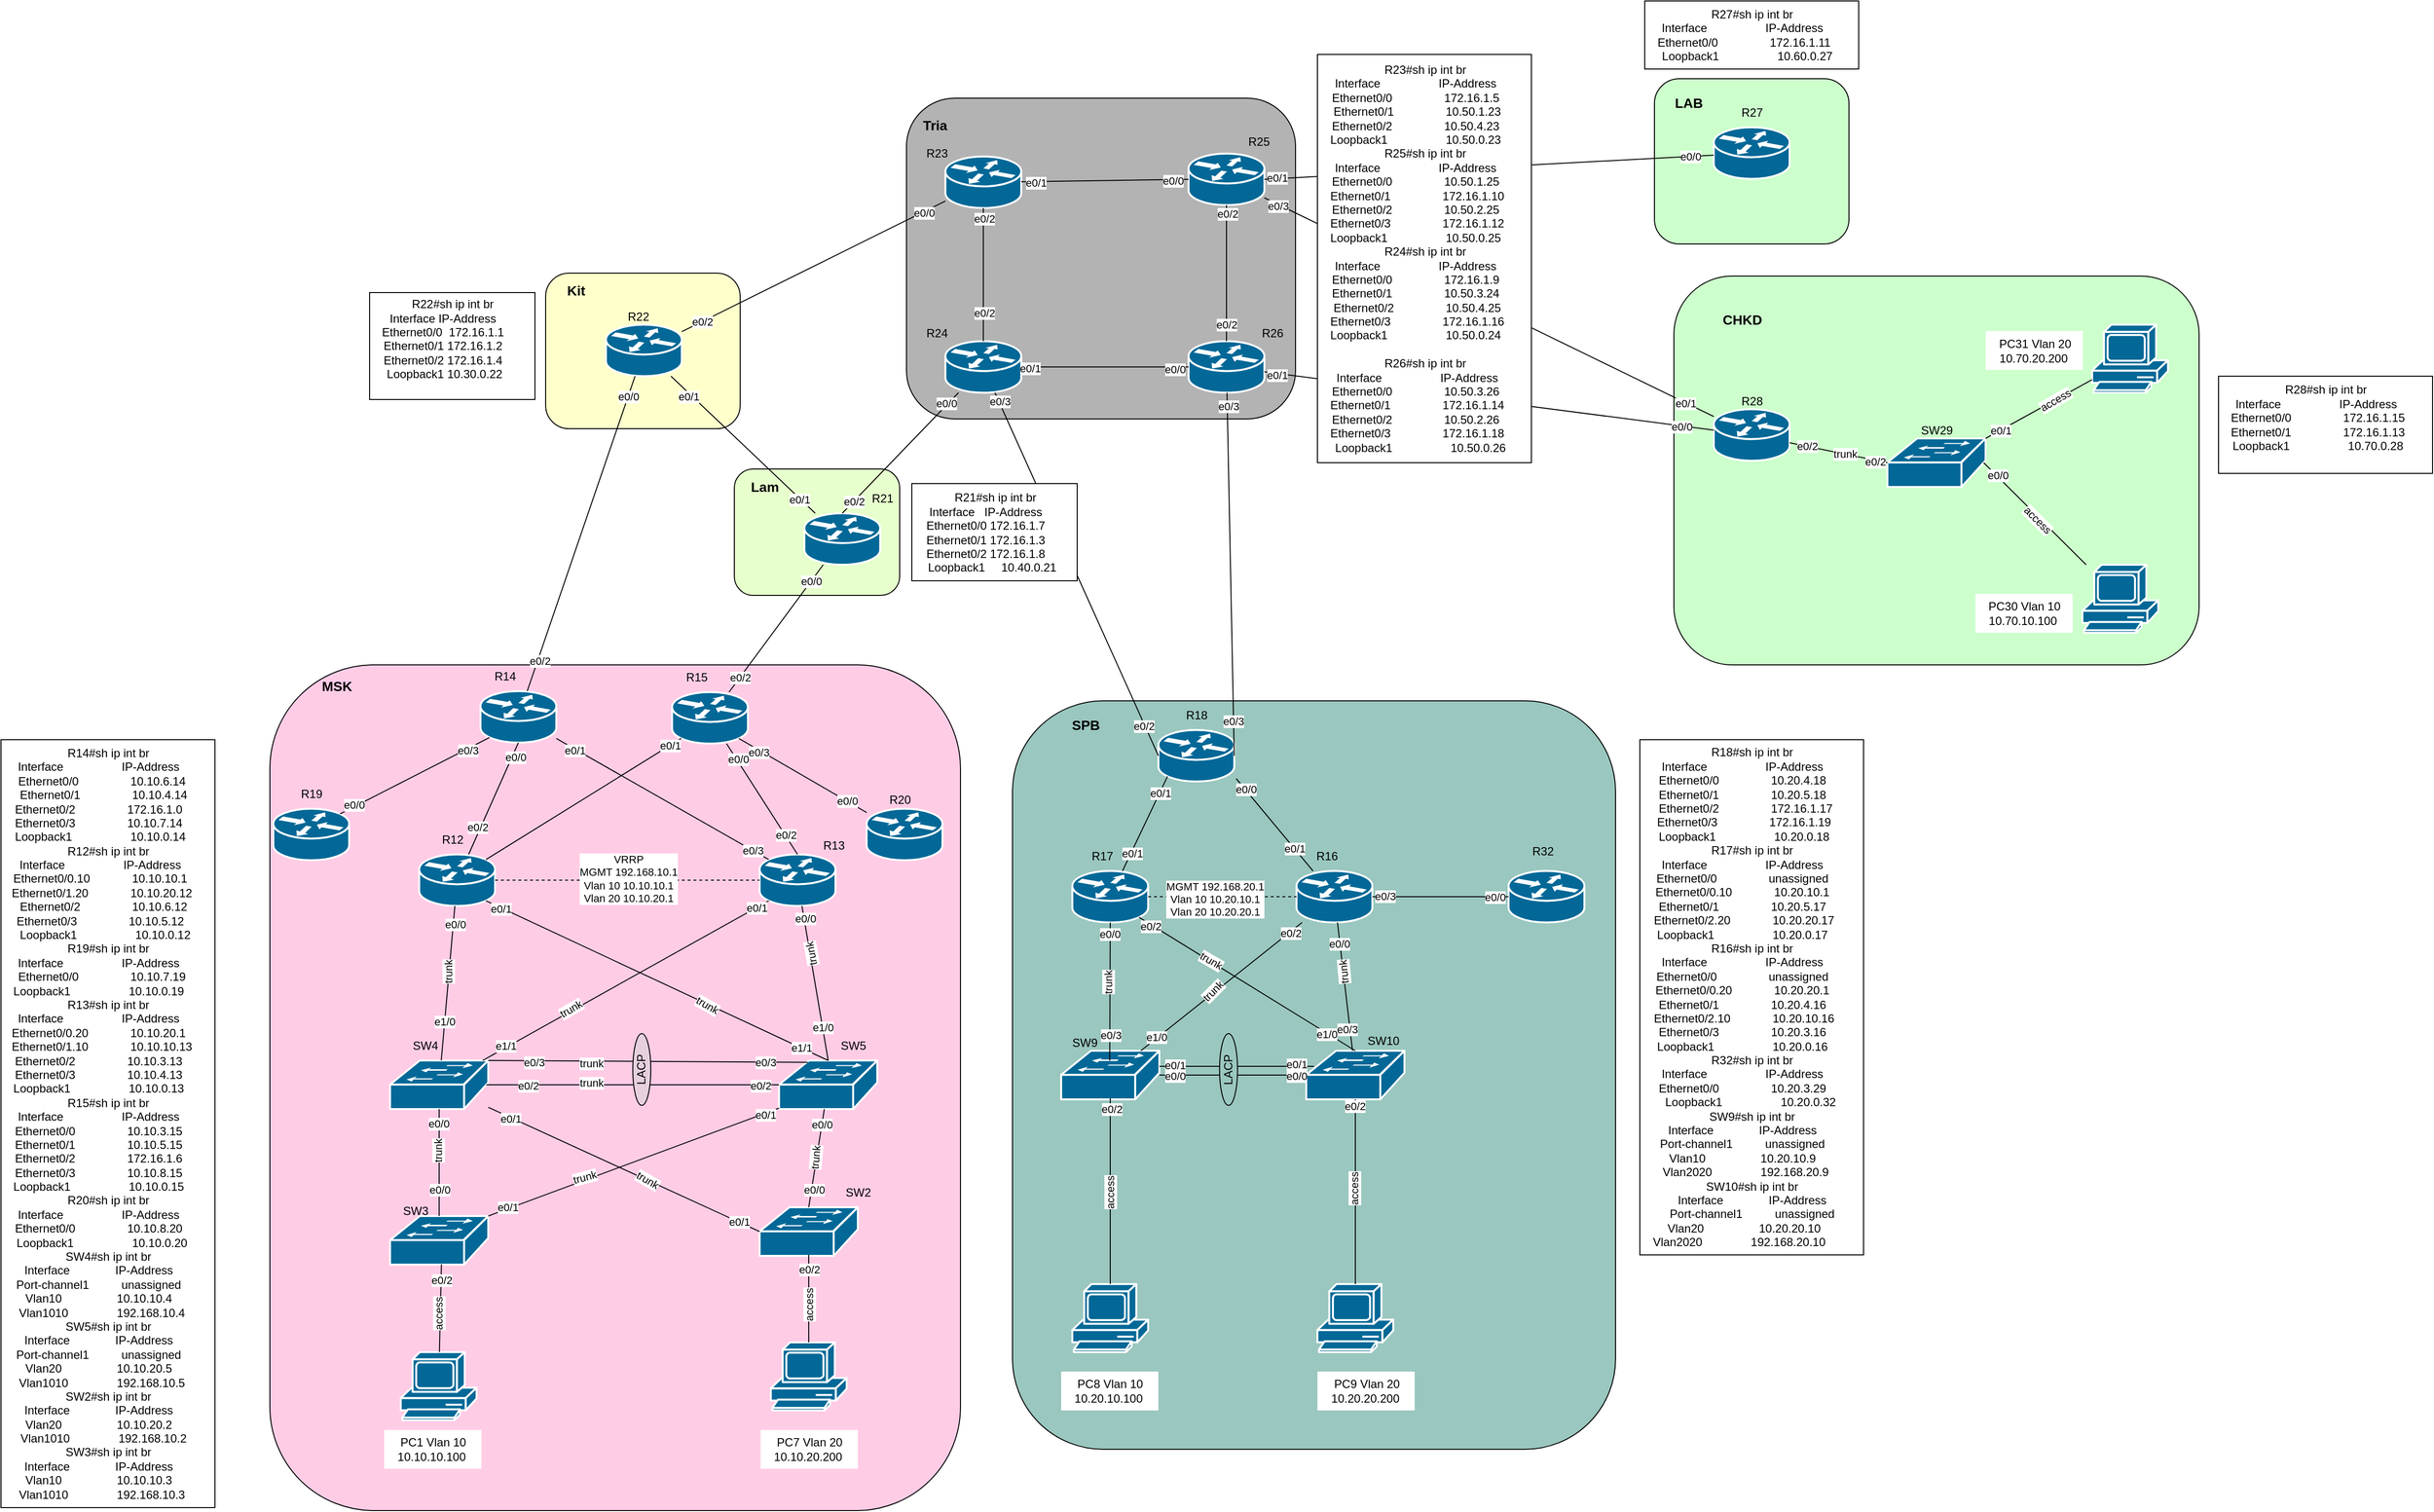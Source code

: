 <mxfile version="26.1.1">
  <diagram name="Page-1" id="c37626ed-c26b-45fb-9056-f9ebc6bb27b6">
    <mxGraphModel dx="3136" dy="1721" grid="1" gridSize="10" guides="1" tooltips="1" connect="1" arrows="1" fold="1" page="1" pageScale="1" pageWidth="1100" pageHeight="850" background="none" math="0" shadow="0">
      <root>
        <mxCell id="0" />
        <mxCell id="1" parent="0" />
        <mxCell id="o637oV9layjL8QvYwBEP-45" value="" style="rounded=1;whiteSpace=wrap;html=1;fillColor=#CCFFCC;" vertex="1" parent="1">
          <mxGeometry x="1040" y="-320" width="200" height="170" as="geometry" />
        </mxCell>
        <mxCell id="o637oV9layjL8QvYwBEP-44" value="" style="rounded=1;whiteSpace=wrap;html=1;fillColor=#B3B3B3;" vertex="1" parent="1">
          <mxGeometry x="271" y="-300" width="400" height="330" as="geometry" />
        </mxCell>
        <mxCell id="o637oV9layjL8QvYwBEP-40" value="" style="rounded=1;whiteSpace=wrap;html=1;fillColor=#E6FFCC;" vertex="1" parent="1">
          <mxGeometry x="94" y="81.5" width="170" height="130" as="geometry" />
        </mxCell>
        <mxCell id="o637oV9layjL8QvYwBEP-41" value="" style="rounded=1;whiteSpace=wrap;html=1;fillColor=#FFFFCC;" vertex="1" parent="1">
          <mxGeometry x="-100" y="-120" width="200" height="160" as="geometry" />
        </mxCell>
        <mxCell id="o637oV9layjL8QvYwBEP-39" value="" style="rounded=1;whiteSpace=wrap;html=1;fillColor=#CCFFCC;" vertex="1" parent="1">
          <mxGeometry x="1060" y="-117" width="540" height="400" as="geometry" />
        </mxCell>
        <mxCell id="o637oV9layjL8QvYwBEP-37" value="" style="rounded=1;whiteSpace=wrap;html=1;fillColor=#9AC7BF;" vertex="1" parent="1">
          <mxGeometry x="380" y="320" width="620" height="770" as="geometry" />
        </mxCell>
        <mxCell id="o637oV9layjL8QvYwBEP-36" value="" style="rounded=1;whiteSpace=wrap;html=1;fillColor=#FFCCE6;" vertex="1" parent="1">
          <mxGeometry x="-383.5" y="283" width="710" height="870" as="geometry" />
        </mxCell>
        <mxCell id="o637oV9layjL8QvYwBEP-2" value="" style="shape=mxgraph.cisco.routers.router;sketch=0;html=1;pointerEvents=1;dashed=0;fillColor=#036897;strokeColor=#ffffff;strokeWidth=2;verticalLabelPosition=bottom;verticalAlign=top;align=center;outlineConnect=0;" vertex="1" parent="1">
          <mxGeometry x="120" y="478" width="78" height="53" as="geometry" />
        </mxCell>
        <mxCell id="o637oV9layjL8QvYwBEP-3" value="" style="shape=mxgraph.cisco.routers.router;sketch=0;html=1;pointerEvents=1;dashed=0;fillColor=#036897;strokeColor=#ffffff;strokeWidth=2;verticalLabelPosition=bottom;verticalAlign=top;align=center;outlineConnect=0;" vertex="1" parent="1">
          <mxGeometry x="-230" y="478" width="78" height="53" as="geometry" />
        </mxCell>
        <mxCell id="o637oV9layjL8QvYwBEP-4" value="" style="shape=mxgraph.cisco.routers.router;sketch=0;html=1;pointerEvents=1;dashed=0;fillColor=#036897;strokeColor=#ffffff;strokeWidth=2;verticalLabelPosition=bottom;verticalAlign=top;align=center;outlineConnect=0;" vertex="1" parent="1">
          <mxGeometry x="-380" y="431" width="78" height="53" as="geometry" />
        </mxCell>
        <mxCell id="o637oV9layjL8QvYwBEP-5" value="" style="shape=mxgraph.cisco.routers.router;sketch=0;html=1;pointerEvents=1;dashed=0;fillColor=#036897;strokeColor=#ffffff;strokeWidth=2;verticalLabelPosition=bottom;verticalAlign=top;align=center;outlineConnect=0;" vertex="1" parent="1">
          <mxGeometry x="230" y="431" width="78" height="53" as="geometry" />
        </mxCell>
        <mxCell id="o637oV9layjL8QvYwBEP-6" value="" style="shape=mxgraph.cisco.routers.router;sketch=0;html=1;pointerEvents=1;dashed=0;fillColor=#036897;strokeColor=#ffffff;strokeWidth=2;verticalLabelPosition=bottom;verticalAlign=top;align=center;outlineConnect=0;" vertex="1" parent="1">
          <mxGeometry x="-167" y="310" width="78" height="53" as="geometry" />
        </mxCell>
        <mxCell id="o637oV9layjL8QvYwBEP-7" value="" style="shape=mxgraph.cisco.routers.router;sketch=0;html=1;pointerEvents=1;dashed=0;fillColor=#036897;strokeColor=#ffffff;strokeWidth=2;verticalLabelPosition=bottom;verticalAlign=top;align=center;outlineConnect=0;" vertex="1" parent="1">
          <mxGeometry x="30" y="311" width="78" height="53" as="geometry" />
        </mxCell>
        <mxCell id="o637oV9layjL8QvYwBEP-8" value="" style="shape=mxgraph.cisco.routers.router;sketch=0;html=1;pointerEvents=1;dashed=0;fillColor=#036897;strokeColor=#ffffff;strokeWidth=2;verticalLabelPosition=bottom;verticalAlign=top;align=center;outlineConnect=0;" vertex="1" parent="1">
          <mxGeometry x="-38" y="-67" width="78" height="53" as="geometry" />
        </mxCell>
        <mxCell id="o637oV9layjL8QvYwBEP-9" value="" style="shape=mxgraph.cisco.routers.router;sketch=0;html=1;pointerEvents=1;dashed=0;fillColor=#036897;strokeColor=#ffffff;strokeWidth=2;verticalLabelPosition=bottom;verticalAlign=top;align=center;outlineConnect=0;" vertex="1" parent="1">
          <mxGeometry x="166" y="127" width="78" height="53" as="geometry" />
        </mxCell>
        <mxCell id="o637oV9layjL8QvYwBEP-10" value="" style="shape=mxgraph.cisco.routers.router;sketch=0;html=1;pointerEvents=1;dashed=0;fillColor=#036897;strokeColor=#ffffff;strokeWidth=2;verticalLabelPosition=bottom;verticalAlign=top;align=center;outlineConnect=0;" vertex="1" parent="1">
          <mxGeometry x="311" y="-50" width="78" height="53" as="geometry" />
        </mxCell>
        <mxCell id="o637oV9layjL8QvYwBEP-11" value="" style="shape=mxgraph.cisco.routers.router;sketch=0;html=1;pointerEvents=1;dashed=0;fillColor=#036897;strokeColor=#ffffff;strokeWidth=2;verticalLabelPosition=bottom;verticalAlign=top;align=center;outlineConnect=0;" vertex="1" parent="1">
          <mxGeometry x="311" y="-240" width="78" height="53" as="geometry" />
        </mxCell>
        <mxCell id="o637oV9layjL8QvYwBEP-12" value="" style="shape=mxgraph.cisco.routers.router;sketch=0;html=1;pointerEvents=1;dashed=0;fillColor=#036897;strokeColor=#ffffff;strokeWidth=2;verticalLabelPosition=bottom;verticalAlign=top;align=center;outlineConnect=0;" vertex="1" parent="1">
          <mxGeometry x="561" y="-50" width="78" height="53" as="geometry" />
        </mxCell>
        <mxCell id="o637oV9layjL8QvYwBEP-13" value="" style="shape=mxgraph.cisco.routers.router;sketch=0;html=1;pointerEvents=1;dashed=0;fillColor=#036897;strokeColor=#ffffff;strokeWidth=2;verticalLabelPosition=bottom;verticalAlign=top;align=center;outlineConnect=0;" vertex="1" parent="1">
          <mxGeometry x="561" y="-243" width="78" height="53" as="geometry" />
        </mxCell>
        <mxCell id="o637oV9layjL8QvYwBEP-14" value="" style="shape=mxgraph.cisco.routers.router;sketch=0;html=1;pointerEvents=1;dashed=0;fillColor=#036897;strokeColor=#ffffff;strokeWidth=2;verticalLabelPosition=bottom;verticalAlign=top;align=center;outlineConnect=0;" vertex="1" parent="1">
          <mxGeometry x="1101" y="20" width="78" height="53" as="geometry" />
        </mxCell>
        <mxCell id="o637oV9layjL8QvYwBEP-15" value="" style="shape=mxgraph.cisco.routers.router;sketch=0;html=1;pointerEvents=1;dashed=0;fillColor=#036897;strokeColor=#ffffff;strokeWidth=2;verticalLabelPosition=bottom;verticalAlign=top;align=center;outlineConnect=0;" vertex="1" parent="1">
          <mxGeometry x="1101" y="-270" width="78" height="53" as="geometry" />
        </mxCell>
        <mxCell id="o637oV9layjL8QvYwBEP-17" value="" style="shape=mxgraph.cisco.routers.router;sketch=0;html=1;pointerEvents=1;dashed=0;fillColor=#036897;strokeColor=#ffffff;strokeWidth=2;verticalLabelPosition=bottom;verticalAlign=top;align=center;outlineConnect=0;" vertex="1" parent="1">
          <mxGeometry x="530" y="350" width="78" height="53" as="geometry" />
        </mxCell>
        <mxCell id="o637oV9layjL8QvYwBEP-18" value="" style="shape=mxgraph.cisco.routers.router;sketch=0;html=1;pointerEvents=1;dashed=0;fillColor=#036897;strokeColor=#ffffff;strokeWidth=2;verticalLabelPosition=bottom;verticalAlign=top;align=center;outlineConnect=0;" vertex="1" parent="1">
          <mxGeometry x="441.5" y="495" width="78" height="53" as="geometry" />
        </mxCell>
        <mxCell id="o637oV9layjL8QvYwBEP-19" value="" style="shape=mxgraph.cisco.routers.router;sketch=0;html=1;pointerEvents=1;dashed=0;fillColor=#036897;strokeColor=#ffffff;strokeWidth=2;verticalLabelPosition=bottom;verticalAlign=top;align=center;outlineConnect=0;" vertex="1" parent="1">
          <mxGeometry x="672" y="495" width="78" height="53" as="geometry" />
        </mxCell>
        <mxCell id="o637oV9layjL8QvYwBEP-20" value="" style="shape=mxgraph.cisco.routers.router;sketch=0;html=1;pointerEvents=1;dashed=0;fillColor=#036897;strokeColor=#ffffff;strokeWidth=2;verticalLabelPosition=bottom;verticalAlign=top;align=center;outlineConnect=0;" vertex="1" parent="1">
          <mxGeometry x="890" y="495" width="78" height="53" as="geometry" />
        </mxCell>
        <mxCell id="o637oV9layjL8QvYwBEP-21" value="" style="shape=mxgraph.cisco.switches.workgroup_switch;sketch=0;html=1;pointerEvents=1;dashed=0;fillColor=#036897;strokeColor=#ffffff;strokeWidth=2;verticalLabelPosition=bottom;verticalAlign=top;align=center;outlineConnect=0;" vertex="1" parent="1">
          <mxGeometry x="-260" y="690" width="101" height="50" as="geometry" />
        </mxCell>
        <mxCell id="o637oV9layjL8QvYwBEP-22" value="" style="shape=mxgraph.cisco.switches.workgroup_switch;sketch=0;html=1;pointerEvents=1;dashed=0;fillColor=#036897;strokeColor=#ffffff;strokeWidth=2;verticalLabelPosition=bottom;verticalAlign=top;align=center;outlineConnect=0;" vertex="1" parent="1">
          <mxGeometry x="140" y="690" width="101" height="50" as="geometry" />
        </mxCell>
        <mxCell id="o637oV9layjL8QvYwBEP-25" value="" style="shape=mxgraph.cisco.switches.workgroup_switch;sketch=0;html=1;pointerEvents=1;dashed=0;fillColor=#036897;strokeColor=#ffffff;strokeWidth=2;verticalLabelPosition=bottom;verticalAlign=top;align=center;outlineConnect=0;" vertex="1" parent="1">
          <mxGeometry x="-260" y="850" width="101" height="50" as="geometry" />
        </mxCell>
        <mxCell id="o637oV9layjL8QvYwBEP-26" value="" style="shape=mxgraph.cisco.switches.workgroup_switch;sketch=0;html=1;pointerEvents=1;dashed=0;fillColor=#036897;strokeColor=#ffffff;strokeWidth=2;verticalLabelPosition=bottom;verticalAlign=top;align=center;outlineConnect=0;" vertex="1" parent="1">
          <mxGeometry x="120" y="841" width="101" height="50" as="geometry" />
        </mxCell>
        <mxCell id="o637oV9layjL8QvYwBEP-27" value="" style="shape=mxgraph.cisco.switches.workgroup_switch;sketch=0;html=1;pointerEvents=1;dashed=0;fillColor=#036897;strokeColor=#ffffff;strokeWidth=2;verticalLabelPosition=bottom;verticalAlign=top;align=center;outlineConnect=0;" vertex="1" parent="1">
          <mxGeometry x="1279.5" y="50" width="101" height="50" as="geometry" />
        </mxCell>
        <mxCell id="o637oV9layjL8QvYwBEP-28" value="" style="shape=mxgraph.cisco.computers_and_peripherals.pc;sketch=0;html=1;pointerEvents=1;dashed=0;fillColor=#036897;strokeColor=#ffffff;strokeWidth=2;verticalLabelPosition=bottom;verticalAlign=top;align=center;outlineConnect=0;" vertex="1" parent="1">
          <mxGeometry x="-249" y="990" width="78" height="70" as="geometry" />
        </mxCell>
        <mxCell id="o637oV9layjL8QvYwBEP-29" value="" style="shape=mxgraph.cisco.computers_and_peripherals.pc;sketch=0;html=1;pointerEvents=1;dashed=0;fillColor=#036897;strokeColor=#ffffff;strokeWidth=2;verticalLabelPosition=bottom;verticalAlign=top;align=center;outlineConnect=0;" vertex="1" parent="1">
          <mxGeometry x="131.5" y="980" width="78" height="70" as="geometry" />
        </mxCell>
        <mxCell id="o637oV9layjL8QvYwBEP-30" value="" style="shape=mxgraph.cisco.switches.workgroup_switch;sketch=0;html=1;pointerEvents=1;dashed=0;fillColor=#036897;strokeColor=#ffffff;strokeWidth=2;verticalLabelPosition=bottom;verticalAlign=top;align=center;outlineConnect=0;" vertex="1" parent="1">
          <mxGeometry x="430" y="680" width="101" height="50" as="geometry" />
        </mxCell>
        <mxCell id="o637oV9layjL8QvYwBEP-31" value="" style="shape=mxgraph.cisco.switches.workgroup_switch;sketch=0;html=1;pointerEvents=1;dashed=0;fillColor=#036897;strokeColor=#ffffff;strokeWidth=2;verticalLabelPosition=bottom;verticalAlign=top;align=center;outlineConnect=0;" vertex="1" parent="1">
          <mxGeometry x="682" y="680" width="101" height="50" as="geometry" />
        </mxCell>
        <mxCell id="o637oV9layjL8QvYwBEP-32" value="" style="shape=mxgraph.cisco.computers_and_peripherals.pc;sketch=0;html=1;pointerEvents=1;dashed=0;fillColor=#036897;strokeColor=#ffffff;strokeWidth=2;verticalLabelPosition=bottom;verticalAlign=top;align=center;outlineConnect=0;" vertex="1" parent="1">
          <mxGeometry x="441.5" y="920" width="78" height="70" as="geometry" />
        </mxCell>
        <mxCell id="o637oV9layjL8QvYwBEP-33" value="" style="shape=mxgraph.cisco.computers_and_peripherals.pc;sketch=0;html=1;pointerEvents=1;dashed=0;fillColor=#036897;strokeColor=#ffffff;strokeWidth=2;verticalLabelPosition=bottom;verticalAlign=top;align=center;outlineConnect=0;" vertex="1" parent="1">
          <mxGeometry x="693.5" y="920" width="78" height="70" as="geometry" />
        </mxCell>
        <mxCell id="o637oV9layjL8QvYwBEP-34" value="" style="shape=mxgraph.cisco.computers_and_peripherals.pc;sketch=0;html=1;pointerEvents=1;dashed=0;fillColor=#036897;strokeColor=#ffffff;strokeWidth=2;verticalLabelPosition=bottom;verticalAlign=top;align=center;outlineConnect=0;" vertex="1" parent="1">
          <mxGeometry x="1490" y="-67" width="78" height="70" as="geometry" />
        </mxCell>
        <mxCell id="o637oV9layjL8QvYwBEP-35" value="" style="shape=mxgraph.cisco.computers_and_peripherals.pc;sketch=0;html=1;pointerEvents=1;dashed=0;fillColor=#036897;strokeColor=#ffffff;strokeWidth=2;verticalLabelPosition=bottom;verticalAlign=top;align=center;outlineConnect=0;" vertex="1" parent="1">
          <mxGeometry x="1480" y="180" width="78" height="70" as="geometry" />
        </mxCell>
        <mxCell id="o637oV9layjL8QvYwBEP-48" value="" style="endArrow=none;html=1;rounded=0;" edge="1" parent="1" source="o637oV9layjL8QvYwBEP-25" target="o637oV9layjL8QvYwBEP-21">
          <mxGeometry width="50" height="50" relative="1" as="geometry">
            <mxPoint x="50" y="800" as="sourcePoint" />
            <mxPoint x="100" y="750" as="targetPoint" />
          </mxGeometry>
        </mxCell>
        <mxCell id="o637oV9layjL8QvYwBEP-250" value="e0/0" style="edgeLabel;html=1;align=center;verticalAlign=middle;resizable=0;points=[];" vertex="1" connectable="0" parent="o637oV9layjL8QvYwBEP-48">
          <mxGeometry x="0.732" y="1" relative="1" as="geometry">
            <mxPoint as="offset" />
          </mxGeometry>
        </mxCell>
        <mxCell id="o637oV9layjL8QvYwBEP-251" value="e0/0" style="edgeLabel;html=1;align=center;verticalAlign=middle;resizable=0;points=[];" vertex="1" connectable="0" parent="o637oV9layjL8QvYwBEP-48">
          <mxGeometry x="-0.501" relative="1" as="geometry">
            <mxPoint as="offset" />
          </mxGeometry>
        </mxCell>
        <mxCell id="o637oV9layjL8QvYwBEP-273" value="trunk" style="edgeLabel;html=1;align=center;verticalAlign=middle;resizable=0;points=[];rotation=-90;" vertex="1" connectable="0" parent="o637oV9layjL8QvYwBEP-48">
          <mxGeometry x="0.207" y="1" relative="1" as="geometry">
            <mxPoint as="offset" />
          </mxGeometry>
        </mxCell>
        <mxCell id="o637oV9layjL8QvYwBEP-49" value="" style="endArrow=none;html=1;rounded=0;exitX=0.5;exitY=0;exitDx=0;exitDy=0;exitPerimeter=0;" edge="1" parent="1" source="o637oV9layjL8QvYwBEP-26" target="o637oV9layjL8QvYwBEP-22">
          <mxGeometry width="50" height="50" relative="1" as="geometry">
            <mxPoint x="50" y="800" as="sourcePoint" />
            <mxPoint x="100" y="750" as="targetPoint" />
          </mxGeometry>
        </mxCell>
        <mxCell id="o637oV9layjL8QvYwBEP-252" value="e0/0" style="edgeLabel;html=1;align=center;verticalAlign=middle;resizable=0;points=[];" vertex="1" connectable="0" parent="o637oV9layjL8QvYwBEP-49">
          <mxGeometry x="0.692" relative="1" as="geometry">
            <mxPoint as="offset" />
          </mxGeometry>
        </mxCell>
        <mxCell id="o637oV9layjL8QvYwBEP-253" value="e0/0" style="edgeLabel;html=1;align=center;verticalAlign=middle;resizable=0;points=[];" vertex="1" connectable="0" parent="o637oV9layjL8QvYwBEP-49">
          <mxGeometry x="-0.628" y="-1" relative="1" as="geometry">
            <mxPoint x="1" as="offset" />
          </mxGeometry>
        </mxCell>
        <mxCell id="o637oV9layjL8QvYwBEP-274" value="trunk" style="edgeLabel;html=1;align=center;verticalAlign=middle;resizable=0;points=[];rotation=-85;" vertex="1" connectable="0" parent="o637oV9layjL8QvYwBEP-49">
          <mxGeometry x="0.002" y="1" relative="1" as="geometry">
            <mxPoint as="offset" />
          </mxGeometry>
        </mxCell>
        <mxCell id="o637oV9layjL8QvYwBEP-50" value="" style="endArrow=none;html=1;rounded=0;exitX=1;exitY=0;exitDx=0;exitDy=0;exitPerimeter=0;entryX=0;entryY=0.98;entryDx=0;entryDy=0;entryPerimeter=0;" edge="1" parent="1" source="o637oV9layjL8QvYwBEP-25" target="o637oV9layjL8QvYwBEP-22">
          <mxGeometry width="50" height="50" relative="1" as="geometry">
            <mxPoint x="50" y="680" as="sourcePoint" />
            <mxPoint x="100" y="630" as="targetPoint" />
          </mxGeometry>
        </mxCell>
        <mxCell id="o637oV9layjL8QvYwBEP-248" value="e0/1" style="edgeLabel;html=1;align=center;verticalAlign=middle;resizable=0;points=[];" vertex="1" connectable="0" parent="o637oV9layjL8QvYwBEP-50">
          <mxGeometry x="0.904" y="-1" relative="1" as="geometry">
            <mxPoint as="offset" />
          </mxGeometry>
        </mxCell>
        <mxCell id="o637oV9layjL8QvYwBEP-249" value="e0/1" style="edgeLabel;html=1;align=center;verticalAlign=middle;resizable=0;points=[];" vertex="1" connectable="0" parent="o637oV9layjL8QvYwBEP-50">
          <mxGeometry x="-0.864" y="2" relative="1" as="geometry">
            <mxPoint as="offset" />
          </mxGeometry>
        </mxCell>
        <mxCell id="o637oV9layjL8QvYwBEP-265" value="trunk" style="edgeLabel;html=1;align=center;verticalAlign=middle;resizable=0;points=[];rotation=-15;" vertex="1" connectable="0" parent="o637oV9layjL8QvYwBEP-50">
          <mxGeometry x="-0.222" y="1" relative="1" as="geometry">
            <mxPoint x="-17" y="4" as="offset" />
          </mxGeometry>
        </mxCell>
        <mxCell id="o637oV9layjL8QvYwBEP-51" value="" style="endArrow=none;html=1;rounded=0;entryX=0;entryY=0.5;entryDx=0;entryDy=0;entryPerimeter=0;" edge="1" parent="1" source="o637oV9layjL8QvYwBEP-21" target="o637oV9layjL8QvYwBEP-26">
          <mxGeometry width="50" height="50" relative="1" as="geometry">
            <mxPoint x="50" y="680" as="sourcePoint" />
            <mxPoint x="100" y="630" as="targetPoint" />
          </mxGeometry>
        </mxCell>
        <mxCell id="o637oV9layjL8QvYwBEP-246" value="e0/1" style="edgeLabel;html=1;align=center;verticalAlign=middle;resizable=0;points=[];" vertex="1" connectable="0" parent="o637oV9layjL8QvYwBEP-51">
          <mxGeometry x="-0.831" y="-1" relative="1" as="geometry">
            <mxPoint as="offset" />
          </mxGeometry>
        </mxCell>
        <mxCell id="o637oV9layjL8QvYwBEP-247" value="e0/1" style="edgeLabel;html=1;align=center;verticalAlign=middle;resizable=0;points=[];" vertex="1" connectable="0" parent="o637oV9layjL8QvYwBEP-51">
          <mxGeometry x="0.848" y="1" relative="1" as="geometry">
            <mxPoint as="offset" />
          </mxGeometry>
        </mxCell>
        <mxCell id="o637oV9layjL8QvYwBEP-266" value="trunk" style="edgeLabel;html=1;align=center;verticalAlign=middle;resizable=0;points=[];rotation=30;" vertex="1" connectable="0" parent="o637oV9layjL8QvYwBEP-51">
          <mxGeometry x="0.174" y="1" relative="1" as="geometry">
            <mxPoint as="offset" />
          </mxGeometry>
        </mxCell>
        <mxCell id="o637oV9layjL8QvYwBEP-52" value="" style="endArrow=none;html=1;rounded=0;exitX=1;exitY=0;exitDx=0;exitDy=0;exitPerimeter=0;entryX=0.292;entryY=0.037;entryDx=0;entryDy=0;entryPerimeter=0;" edge="1" parent="1" source="o637oV9layjL8QvYwBEP-21" target="o637oV9layjL8QvYwBEP-22">
          <mxGeometry width="50" height="50" relative="1" as="geometry">
            <mxPoint x="50" y="800" as="sourcePoint" />
            <mxPoint x="100" y="750" as="targetPoint" />
          </mxGeometry>
        </mxCell>
        <mxCell id="o637oV9layjL8QvYwBEP-242" value="e0/3" style="edgeLabel;html=1;align=center;verticalAlign=middle;resizable=0;points=[];" vertex="1" connectable="0" parent="o637oV9layjL8QvYwBEP-52">
          <mxGeometry x="-0.715" y="-1" relative="1" as="geometry">
            <mxPoint as="offset" />
          </mxGeometry>
        </mxCell>
        <mxCell id="o637oV9layjL8QvYwBEP-243" value="e0/3" style="edgeLabel;html=1;align=center;verticalAlign=middle;resizable=0;points=[];" vertex="1" connectable="0" parent="o637oV9layjL8QvYwBEP-52">
          <mxGeometry x="0.735" relative="1" as="geometry">
            <mxPoint as="offset" />
          </mxGeometry>
        </mxCell>
        <mxCell id="o637oV9layjL8QvYwBEP-267" value="trunk" style="edgeLabel;html=1;align=center;verticalAlign=middle;resizable=0;points=[];" vertex="1" connectable="0" parent="o637oV9layjL8QvYwBEP-52">
          <mxGeometry x="-0.354" y="-2" relative="1" as="geometry">
            <mxPoint as="offset" />
          </mxGeometry>
        </mxCell>
        <mxCell id="o637oV9layjL8QvYwBEP-53" value="" style="endArrow=none;html=1;rounded=0;exitX=0.98;exitY=0.5;exitDx=0;exitDy=0;exitPerimeter=0;" edge="1" parent="1" source="o637oV9layjL8QvYwBEP-21" target="o637oV9layjL8QvYwBEP-22">
          <mxGeometry width="50" height="50" relative="1" as="geometry">
            <mxPoint x="60" y="610" as="sourcePoint" />
            <mxPoint x="110" y="560" as="targetPoint" />
          </mxGeometry>
        </mxCell>
        <mxCell id="o637oV9layjL8QvYwBEP-244" value="e0/2" style="edgeLabel;html=1;align=center;verticalAlign=middle;resizable=0;points=[];" vertex="1" connectable="0" parent="o637oV9layjL8QvYwBEP-53">
          <mxGeometry x="-0.717" y="-1" relative="1" as="geometry">
            <mxPoint as="offset" />
          </mxGeometry>
        </mxCell>
        <mxCell id="o637oV9layjL8QvYwBEP-245" value="e0/2" style="edgeLabel;html=1;align=center;verticalAlign=middle;resizable=0;points=[];" vertex="1" connectable="0" parent="o637oV9layjL8QvYwBEP-53">
          <mxGeometry x="0.872" y="-1" relative="1" as="geometry">
            <mxPoint as="offset" />
          </mxGeometry>
        </mxCell>
        <mxCell id="o637oV9layjL8QvYwBEP-268" value="trunk" style="edgeLabel;html=1;align=center;verticalAlign=middle;resizable=0;points=[];" vertex="1" connectable="0" parent="o637oV9layjL8QvYwBEP-53">
          <mxGeometry x="-0.286" y="2" relative="1" as="geometry">
            <mxPoint as="offset" />
          </mxGeometry>
        </mxCell>
        <mxCell id="o637oV9layjL8QvYwBEP-54" value="" style="endArrow=none;html=1;rounded=0;exitX=0.88;exitY=0.9;exitDx=0;exitDy=0;exitPerimeter=0;entryX=0.5;entryY=0;entryDx=0;entryDy=0;entryPerimeter=0;" edge="1" parent="1" source="o637oV9layjL8QvYwBEP-3" target="o637oV9layjL8QvYwBEP-22">
          <mxGeometry width="50" height="50" relative="1" as="geometry">
            <mxPoint x="60" y="610" as="sourcePoint" />
            <mxPoint x="110" y="560" as="targetPoint" />
          </mxGeometry>
        </mxCell>
        <mxCell id="o637oV9layjL8QvYwBEP-198" value="e0/1" style="edgeLabel;html=1;align=center;verticalAlign=middle;resizable=0;points=[];" vertex="1" connectable="0" parent="o637oV9layjL8QvYwBEP-54">
          <mxGeometry x="-0.911" y="-1" relative="1" as="geometry">
            <mxPoint as="offset" />
          </mxGeometry>
        </mxCell>
        <mxCell id="o637oV9layjL8QvYwBEP-241" value="e1/1" style="edgeLabel;html=1;align=center;verticalAlign=middle;resizable=0;points=[];" vertex="1" connectable="0" parent="o637oV9layjL8QvYwBEP-54">
          <mxGeometry x="0.84" relative="1" as="geometry">
            <mxPoint as="offset" />
          </mxGeometry>
        </mxCell>
        <mxCell id="o637oV9layjL8QvYwBEP-270" value="trunk" style="edgeLabel;html=1;align=center;verticalAlign=middle;resizable=0;points=[];rotation=30;" vertex="1" connectable="0" parent="o637oV9layjL8QvYwBEP-54">
          <mxGeometry x="0.295" y="-1" relative="1" as="geometry">
            <mxPoint as="offset" />
          </mxGeometry>
        </mxCell>
        <mxCell id="o637oV9layjL8QvYwBEP-55" value="" style="endArrow=none;html=1;rounded=0;entryX=0.12;entryY=0.9;entryDx=0;entryDy=0;entryPerimeter=0;" edge="1" parent="1" source="o637oV9layjL8QvYwBEP-21" target="o637oV9layjL8QvYwBEP-2">
          <mxGeometry width="50" height="50" relative="1" as="geometry">
            <mxPoint x="60" y="610" as="sourcePoint" />
            <mxPoint x="110" y="560" as="targetPoint" />
          </mxGeometry>
        </mxCell>
        <mxCell id="o637oV9layjL8QvYwBEP-199" value="e0/1" style="edgeLabel;html=1;align=center;verticalAlign=middle;resizable=0;points=[];" vertex="1" connectable="0" parent="o637oV9layjL8QvYwBEP-55">
          <mxGeometry x="0.919" relative="1" as="geometry">
            <mxPoint as="offset" />
          </mxGeometry>
        </mxCell>
        <mxCell id="o637oV9layjL8QvYwBEP-240" value="e1/1" style="edgeLabel;html=1;align=center;verticalAlign=middle;resizable=0;points=[];" vertex="1" connectable="0" parent="o637oV9layjL8QvYwBEP-55">
          <mxGeometry x="-0.83" y="2" relative="1" as="geometry">
            <mxPoint as="offset" />
          </mxGeometry>
        </mxCell>
        <mxCell id="o637oV9layjL8QvYwBEP-269" value="trunk" style="edgeLabel;html=1;align=center;verticalAlign=middle;resizable=0;points=[];rotation=-30;" vertex="1" connectable="0" parent="o637oV9layjL8QvYwBEP-55">
          <mxGeometry x="-0.38" y="2" relative="1" as="geometry">
            <mxPoint as="offset" />
          </mxGeometry>
        </mxCell>
        <mxCell id="o637oV9layjL8QvYwBEP-56" value="" style="endArrow=none;html=1;rounded=0;exitX=0.5;exitY=0;exitDx=0;exitDy=0;exitPerimeter=0;" edge="1" parent="1" source="o637oV9layjL8QvYwBEP-22" target="o637oV9layjL8QvYwBEP-2">
          <mxGeometry width="50" height="50" relative="1" as="geometry">
            <mxPoint x="60" y="610" as="sourcePoint" />
            <mxPoint x="110" y="560" as="targetPoint" />
          </mxGeometry>
        </mxCell>
        <mxCell id="o637oV9layjL8QvYwBEP-200" value="e0/0" style="edgeLabel;html=1;align=center;verticalAlign=middle;resizable=0;points=[];" vertex="1" connectable="0" parent="o637oV9layjL8QvYwBEP-56">
          <mxGeometry x="0.841" y="-1" relative="1" as="geometry">
            <mxPoint as="offset" />
          </mxGeometry>
        </mxCell>
        <mxCell id="o637oV9layjL8QvYwBEP-239" value="e1/0" style="edgeLabel;html=1;align=center;verticalAlign=middle;resizable=0;points=[];" vertex="1" connectable="0" parent="o637oV9layjL8QvYwBEP-56">
          <mxGeometry x="-0.568" relative="1" as="geometry">
            <mxPoint as="offset" />
          </mxGeometry>
        </mxCell>
        <mxCell id="o637oV9layjL8QvYwBEP-272" value="trunk" style="edgeLabel;html=1;align=center;verticalAlign=middle;resizable=0;points=[];rotation=-100;" vertex="1" connectable="0" parent="o637oV9layjL8QvYwBEP-56">
          <mxGeometry x="0.375" y="-1" relative="1" as="geometry">
            <mxPoint as="offset" />
          </mxGeometry>
        </mxCell>
        <mxCell id="o637oV9layjL8QvYwBEP-57" value="" style="endArrow=none;html=1;rounded=0;" edge="1" parent="1" source="o637oV9layjL8QvYwBEP-21" target="o637oV9layjL8QvYwBEP-3">
          <mxGeometry width="50" height="50" relative="1" as="geometry">
            <mxPoint x="60" y="610" as="sourcePoint" />
            <mxPoint x="110" y="560" as="targetPoint" />
          </mxGeometry>
        </mxCell>
        <mxCell id="o637oV9layjL8QvYwBEP-197" value="e0/0" style="edgeLabel;html=1;align=center;verticalAlign=middle;resizable=0;points=[];" vertex="1" connectable="0" parent="o637oV9layjL8QvYwBEP-57">
          <mxGeometry x="0.769" y="-2" relative="1" as="geometry">
            <mxPoint as="offset" />
          </mxGeometry>
        </mxCell>
        <mxCell id="o637oV9layjL8QvYwBEP-238" value="e1/0" style="edgeLabel;html=1;align=center;verticalAlign=middle;resizable=0;points=[];" vertex="1" connectable="0" parent="o637oV9layjL8QvYwBEP-57">
          <mxGeometry x="-0.501" relative="1" as="geometry">
            <mxPoint as="offset" />
          </mxGeometry>
        </mxCell>
        <mxCell id="o637oV9layjL8QvYwBEP-271" value="trunk" style="edgeLabel;html=1;align=center;verticalAlign=middle;resizable=0;points=[];rotation=-90;" vertex="1" connectable="0" parent="o637oV9layjL8QvYwBEP-57">
          <mxGeometry x="0.138" y="1" relative="1" as="geometry">
            <mxPoint as="offset" />
          </mxGeometry>
        </mxCell>
        <mxCell id="o637oV9layjL8QvYwBEP-58" value="" style="endArrow=none;html=1;rounded=0;exitX=0.88;exitY=0.1;exitDx=0;exitDy=0;exitPerimeter=0;entryX=0.12;entryY=0.9;entryDx=0;entryDy=0;entryPerimeter=0;" edge="1" parent="1" source="o637oV9layjL8QvYwBEP-3" target="o637oV9layjL8QvYwBEP-7">
          <mxGeometry width="50" height="50" relative="1" as="geometry">
            <mxPoint x="60" y="440" as="sourcePoint" />
            <mxPoint x="110" y="390" as="targetPoint" />
          </mxGeometry>
        </mxCell>
        <mxCell id="o637oV9layjL8QvYwBEP-193" value="e0/1" style="edgeLabel;html=1;align=center;verticalAlign=middle;resizable=0;points=[];" vertex="1" connectable="0" parent="o637oV9layjL8QvYwBEP-58">
          <mxGeometry x="0.884" relative="1" as="geometry">
            <mxPoint as="offset" />
          </mxGeometry>
        </mxCell>
        <mxCell id="o637oV9layjL8QvYwBEP-59" value="" style="endArrow=none;html=1;rounded=0;exitX=0.12;exitY=0.1;exitDx=0;exitDy=0;exitPerimeter=0;" edge="1" parent="1" source="o637oV9layjL8QvYwBEP-2" target="o637oV9layjL8QvYwBEP-6">
          <mxGeometry width="50" height="50" relative="1" as="geometry">
            <mxPoint x="60" y="440" as="sourcePoint" />
            <mxPoint x="110" y="390" as="targetPoint" />
          </mxGeometry>
        </mxCell>
        <mxCell id="o637oV9layjL8QvYwBEP-191" value="e0/1" style="edgeLabel;html=1;align=center;verticalAlign=middle;resizable=0;points=[];" vertex="1" connectable="0" parent="o637oV9layjL8QvYwBEP-59">
          <mxGeometry x="0.82" y="1" relative="1" as="geometry">
            <mxPoint as="offset" />
          </mxGeometry>
        </mxCell>
        <mxCell id="o637oV9layjL8QvYwBEP-257" value="e0/3" style="edgeLabel;html=1;align=center;verticalAlign=middle;resizable=0;points=[];" vertex="1" connectable="0" parent="o637oV9layjL8QvYwBEP-59">
          <mxGeometry x="-0.844" relative="1" as="geometry">
            <mxPoint as="offset" />
          </mxGeometry>
        </mxCell>
        <mxCell id="o637oV9layjL8QvYwBEP-60" value="" style="endArrow=none;html=1;rounded=0;exitX=0.5;exitY=0;exitDx=0;exitDy=0;exitPerimeter=0;" edge="1" parent="1" source="o637oV9layjL8QvYwBEP-2" target="o637oV9layjL8QvYwBEP-7">
          <mxGeometry width="50" height="50" relative="1" as="geometry">
            <mxPoint x="60" y="440" as="sourcePoint" />
            <mxPoint x="110" y="390" as="targetPoint" />
          </mxGeometry>
        </mxCell>
        <mxCell id="o637oV9layjL8QvYwBEP-194" value="e0/0" style="edgeLabel;html=1;align=center;verticalAlign=middle;resizable=0;points=[];" vertex="1" connectable="0" parent="o637oV9layjL8QvYwBEP-60">
          <mxGeometry x="0.711" y="-1" relative="1" as="geometry">
            <mxPoint as="offset" />
          </mxGeometry>
        </mxCell>
        <mxCell id="o637oV9layjL8QvYwBEP-256" value="e0/2" style="edgeLabel;html=1;align=center;verticalAlign=middle;resizable=0;points=[];" vertex="1" connectable="0" parent="o637oV9layjL8QvYwBEP-60">
          <mxGeometry x="-0.646" y="-1" relative="1" as="geometry">
            <mxPoint as="offset" />
          </mxGeometry>
        </mxCell>
        <mxCell id="o637oV9layjL8QvYwBEP-61" value="" style="endArrow=none;html=1;rounded=0;entryX=0.5;entryY=1;entryDx=0;entryDy=0;entryPerimeter=0;" edge="1" parent="1" source="o637oV9layjL8QvYwBEP-3" target="o637oV9layjL8QvYwBEP-6">
          <mxGeometry width="50" height="50" relative="1" as="geometry">
            <mxPoint x="60" y="440" as="sourcePoint" />
            <mxPoint x="110" y="390" as="targetPoint" />
          </mxGeometry>
        </mxCell>
        <mxCell id="o637oV9layjL8QvYwBEP-190" value="e0/0" style="edgeLabel;html=1;align=center;verticalAlign=middle;resizable=0;points=[];" vertex="1" connectable="0" parent="o637oV9layjL8QvYwBEP-61">
          <mxGeometry x="0.772" y="-3" relative="1" as="geometry">
            <mxPoint as="offset" />
          </mxGeometry>
        </mxCell>
        <mxCell id="o637oV9layjL8QvYwBEP-192" value="e0/2" style="edgeLabel;html=1;align=center;verticalAlign=middle;resizable=0;points=[];" vertex="1" connectable="0" parent="o637oV9layjL8QvYwBEP-61">
          <mxGeometry x="-0.249" relative="1" as="geometry">
            <mxPoint x="-10" y="15" as="offset" />
          </mxGeometry>
        </mxCell>
        <mxCell id="o637oV9layjL8QvYwBEP-62" value="" style="endArrow=none;html=1;rounded=0;entryX=0.12;entryY=0.9;entryDx=0;entryDy=0;entryPerimeter=0;exitX=0.88;exitY=0.1;exitDx=0;exitDy=0;exitPerimeter=0;" edge="1" parent="1" source="o637oV9layjL8QvYwBEP-4" target="o637oV9layjL8QvYwBEP-6">
          <mxGeometry width="50" height="50" relative="1" as="geometry">
            <mxPoint x="60" y="440" as="sourcePoint" />
            <mxPoint x="110" y="390" as="targetPoint" />
          </mxGeometry>
        </mxCell>
        <mxCell id="o637oV9layjL8QvYwBEP-188" value="e0/3" style="edgeLabel;html=1;align=center;verticalAlign=middle;resizable=0;points=[];" vertex="1" connectable="0" parent="o637oV9layjL8QvYwBEP-62">
          <mxGeometry x="0.686" y="-1" relative="1" as="geometry">
            <mxPoint x="1" as="offset" />
          </mxGeometry>
        </mxCell>
        <mxCell id="o637oV9layjL8QvYwBEP-189" value="e0/0" style="edgeLabel;html=1;align=center;verticalAlign=middle;resizable=0;points=[];" vertex="1" connectable="0" parent="o637oV9layjL8QvYwBEP-62">
          <mxGeometry x="-0.809" y="2" relative="1" as="geometry">
            <mxPoint as="offset" />
          </mxGeometry>
        </mxCell>
        <mxCell id="o637oV9layjL8QvYwBEP-63" value="" style="endArrow=none;html=1;rounded=0;entryX=0.88;entryY=0.9;entryDx=0;entryDy=0;entryPerimeter=0;" edge="1" parent="1" source="o637oV9layjL8QvYwBEP-5" target="o637oV9layjL8QvYwBEP-7">
          <mxGeometry width="50" height="50" relative="1" as="geometry">
            <mxPoint x="60" y="440" as="sourcePoint" />
            <mxPoint x="110" y="390" as="targetPoint" />
          </mxGeometry>
        </mxCell>
        <mxCell id="o637oV9layjL8QvYwBEP-195" value="e0/3" style="edgeLabel;html=1;align=center;verticalAlign=middle;resizable=0;points=[];" vertex="1" connectable="0" parent="o637oV9layjL8QvYwBEP-63">
          <mxGeometry x="0.689" y="2" relative="1" as="geometry">
            <mxPoint as="offset" />
          </mxGeometry>
        </mxCell>
        <mxCell id="o637oV9layjL8QvYwBEP-196" value="e0/0" style="edgeLabel;html=1;align=center;verticalAlign=middle;resizable=0;points=[];" vertex="1" connectable="0" parent="o637oV9layjL8QvYwBEP-63">
          <mxGeometry x="-0.691" relative="1" as="geometry">
            <mxPoint as="offset" />
          </mxGeometry>
        </mxCell>
        <mxCell id="o637oV9layjL8QvYwBEP-65" value="" style="endArrow=none;html=1;rounded=0;entryX=0.5;entryY=0.98;entryDx=0;entryDy=0;entryPerimeter=0;" edge="1" parent="1" source="o637oV9layjL8QvYwBEP-29" target="o637oV9layjL8QvYwBEP-26">
          <mxGeometry width="50" height="50" relative="1" as="geometry">
            <mxPoint x="60" y="1020" as="sourcePoint" />
            <mxPoint x="110" y="970" as="targetPoint" />
          </mxGeometry>
        </mxCell>
        <mxCell id="o637oV9layjL8QvYwBEP-255" value="e0/2" style="edgeLabel;html=1;align=center;verticalAlign=middle;resizable=0;points=[];" vertex="1" connectable="0" parent="o637oV9layjL8QvYwBEP-65">
          <mxGeometry x="0.682" relative="1" as="geometry">
            <mxPoint as="offset" />
          </mxGeometry>
        </mxCell>
        <mxCell id="o637oV9layjL8QvYwBEP-259" value="access" style="edgeLabel;html=1;align=center;verticalAlign=middle;resizable=0;points=[];rotation=-90;" vertex="1" connectable="0" parent="o637oV9layjL8QvYwBEP-65">
          <mxGeometry x="-0.151" relative="1" as="geometry">
            <mxPoint as="offset" />
          </mxGeometry>
        </mxCell>
        <mxCell id="o637oV9layjL8QvYwBEP-66" value="" style="endArrow=none;html=1;rounded=0;entryX=0.557;entryY=-0.011;entryDx=0;entryDy=0;entryPerimeter=0;" edge="1" parent="1" source="o637oV9layjL8QvYwBEP-28">
          <mxGeometry width="50" height="50" relative="1" as="geometry">
            <mxPoint x="60" y="1020" as="sourcePoint" />
            <mxPoint x="-207.15" y="899.67" as="targetPoint" />
          </mxGeometry>
        </mxCell>
        <mxCell id="o637oV9layjL8QvYwBEP-254" value="e0/2" style="edgeLabel;html=1;align=center;verticalAlign=middle;resizable=0;points=[];" vertex="1" connectable="0" parent="o637oV9layjL8QvYwBEP-66">
          <mxGeometry x="0.647" relative="1" as="geometry">
            <mxPoint as="offset" />
          </mxGeometry>
        </mxCell>
        <mxCell id="o637oV9layjL8QvYwBEP-258" value="access" style="edgeLabel;html=1;align=center;verticalAlign=middle;resizable=0;points=[];rotation=-90;fillColor=none;" vertex="1" connectable="0" parent="o637oV9layjL8QvYwBEP-66">
          <mxGeometry x="-0.137" y="2" relative="1" as="geometry">
            <mxPoint as="offset" />
          </mxGeometry>
        </mxCell>
        <mxCell id="o637oV9layjL8QvYwBEP-67" value="" style="endArrow=none;html=1;rounded=0;" edge="1" parent="1" source="o637oV9layjL8QvYwBEP-6" target="o637oV9layjL8QvYwBEP-8">
          <mxGeometry width="50" height="50" relative="1" as="geometry">
            <mxPoint x="150" y="250" as="sourcePoint" />
            <mxPoint x="200" y="200" as="targetPoint" />
          </mxGeometry>
        </mxCell>
        <mxCell id="o637oV9layjL8QvYwBEP-164" value="e0/0" style="edgeLabel;html=1;align=center;verticalAlign=middle;resizable=0;points=[];" vertex="1" connectable="0" parent="o637oV9layjL8QvYwBEP-67">
          <mxGeometry x="0.876" relative="1" as="geometry">
            <mxPoint as="offset" />
          </mxGeometry>
        </mxCell>
        <mxCell id="o637oV9layjL8QvYwBEP-187" value="e0/2" style="edgeLabel;html=1;align=center;verticalAlign=middle;resizable=0;points=[];" vertex="1" connectable="0" parent="o637oV9layjL8QvYwBEP-67">
          <mxGeometry x="-0.802" y="-2" relative="1" as="geometry">
            <mxPoint as="offset" />
          </mxGeometry>
        </mxCell>
        <mxCell id="o637oV9layjL8QvYwBEP-68" value="" style="endArrow=none;html=1;rounded=0;" edge="1" parent="1" source="o637oV9layjL8QvYwBEP-7" target="o637oV9layjL8QvYwBEP-9">
          <mxGeometry width="50" height="50" relative="1" as="geometry">
            <mxPoint x="150" y="210" as="sourcePoint" />
            <mxPoint x="200" y="160" as="targetPoint" />
          </mxGeometry>
        </mxCell>
        <mxCell id="o637oV9layjL8QvYwBEP-185" value="e0/0" style="edgeLabel;html=1;align=center;verticalAlign=middle;resizable=0;points=[];" vertex="1" connectable="0" parent="o637oV9layjL8QvYwBEP-68">
          <mxGeometry x="0.745" relative="1" as="geometry">
            <mxPoint as="offset" />
          </mxGeometry>
        </mxCell>
        <mxCell id="o637oV9layjL8QvYwBEP-186" value="e0/2" style="edgeLabel;html=1;align=center;verticalAlign=middle;resizable=0;points=[];" vertex="1" connectable="0" parent="o637oV9layjL8QvYwBEP-68">
          <mxGeometry x="-0.76" relative="1" as="geometry">
            <mxPoint as="offset" />
          </mxGeometry>
        </mxCell>
        <mxCell id="o637oV9layjL8QvYwBEP-69" value="" style="endArrow=none;html=1;rounded=0;" edge="1" parent="1" source="o637oV9layjL8QvYwBEP-9" target="o637oV9layjL8QvYwBEP-8">
          <mxGeometry width="50" height="50" relative="1" as="geometry">
            <mxPoint x="150" y="10" as="sourcePoint" />
            <mxPoint x="200" y="-40" as="targetPoint" />
          </mxGeometry>
        </mxCell>
        <mxCell id="o637oV9layjL8QvYwBEP-165" value="e0/1" style="edgeLabel;html=1;align=center;verticalAlign=middle;resizable=0;points=[];" vertex="1" connectable="0" parent="o637oV9layjL8QvYwBEP-69">
          <mxGeometry x="0.742" y="3" relative="1" as="geometry">
            <mxPoint x="1" as="offset" />
          </mxGeometry>
        </mxCell>
        <mxCell id="o637oV9layjL8QvYwBEP-181" value="e0/1" style="edgeLabel;html=1;align=center;verticalAlign=middle;resizable=0;points=[];" vertex="1" connectable="0" parent="o637oV9layjL8QvYwBEP-69">
          <mxGeometry x="-0.789" y="1" relative="1" as="geometry">
            <mxPoint as="offset" />
          </mxGeometry>
        </mxCell>
        <mxCell id="o637oV9layjL8QvYwBEP-70" value="" style="endArrow=none;html=1;rounded=0;" edge="1" parent="1" source="o637oV9layjL8QvYwBEP-8" target="o637oV9layjL8QvYwBEP-11">
          <mxGeometry width="50" height="50" relative="1" as="geometry">
            <mxPoint x="510" y="10" as="sourcePoint" />
            <mxPoint x="560" y="-40" as="targetPoint" />
          </mxGeometry>
        </mxCell>
        <mxCell id="o637oV9layjL8QvYwBEP-166" value="e0/2" style="edgeLabel;html=1;align=center;verticalAlign=middle;resizable=0;points=[];" vertex="1" connectable="0" parent="o637oV9layjL8QvYwBEP-70">
          <mxGeometry x="-0.844" relative="1" as="geometry">
            <mxPoint as="offset" />
          </mxGeometry>
        </mxCell>
        <mxCell id="o637oV9layjL8QvYwBEP-167" value="e0/0" style="edgeLabel;html=1;align=center;verticalAlign=middle;resizable=0;points=[];" vertex="1" connectable="0" parent="o637oV9layjL8QvYwBEP-70">
          <mxGeometry x="0.831" y="-1" relative="1" as="geometry">
            <mxPoint as="offset" />
          </mxGeometry>
        </mxCell>
        <mxCell id="o637oV9layjL8QvYwBEP-71" value="" style="endArrow=none;html=1;rounded=0;entryX=0.5;entryY=1;entryDx=0;entryDy=0;entryPerimeter=0;exitX=0.5;exitY=0;exitDx=0;exitDy=0;exitPerimeter=0;" edge="1" parent="1" source="o637oV9layjL8QvYwBEP-12" target="o637oV9layjL8QvYwBEP-13">
          <mxGeometry width="50" height="50" relative="1" as="geometry">
            <mxPoint x="661" y="-60" as="sourcePoint" />
            <mxPoint x="711" y="-110" as="targetPoint" />
          </mxGeometry>
        </mxCell>
        <mxCell id="o637oV9layjL8QvYwBEP-171" value="e0/2" style="edgeLabel;html=1;align=center;verticalAlign=middle;resizable=0;points=[];" vertex="1" connectable="0" parent="o637oV9layjL8QvYwBEP-71">
          <mxGeometry x="0.875" y="-1" relative="1" as="geometry">
            <mxPoint as="offset" />
          </mxGeometry>
        </mxCell>
        <mxCell id="o637oV9layjL8QvYwBEP-175" value="e0/2" style="edgeLabel;html=1;align=center;verticalAlign=middle;resizable=0;points=[];" vertex="1" connectable="0" parent="o637oV9layjL8QvYwBEP-71">
          <mxGeometry x="-0.747" relative="1" as="geometry">
            <mxPoint as="offset" />
          </mxGeometry>
        </mxCell>
        <mxCell id="o637oV9layjL8QvYwBEP-72" value="" style="endArrow=none;html=1;rounded=0;exitX=1;exitY=0.5;exitDx=0;exitDy=0;exitPerimeter=0;" edge="1" parent="1" source="o637oV9layjL8QvYwBEP-10" target="o637oV9layjL8QvYwBEP-12">
          <mxGeometry width="50" height="50" relative="1" as="geometry">
            <mxPoint x="661" y="-60" as="sourcePoint" />
            <mxPoint x="711" y="-110" as="targetPoint" />
          </mxGeometry>
        </mxCell>
        <mxCell id="o637oV9layjL8QvYwBEP-176" value="e0/1" style="edgeLabel;html=1;align=center;verticalAlign=middle;resizable=0;points=[];" vertex="1" connectable="0" parent="o637oV9layjL8QvYwBEP-72">
          <mxGeometry x="-0.897" y="-1" relative="1" as="geometry">
            <mxPoint as="offset" />
          </mxGeometry>
        </mxCell>
        <mxCell id="o637oV9layjL8QvYwBEP-177" value="e0/0" style="edgeLabel;html=1;align=center;verticalAlign=middle;resizable=0;points=[];" vertex="1" connectable="0" parent="o637oV9layjL8QvYwBEP-72">
          <mxGeometry x="0.839" y="-2" relative="1" as="geometry">
            <mxPoint as="offset" />
          </mxGeometry>
        </mxCell>
        <mxCell id="o637oV9layjL8QvYwBEP-73" value="" style="endArrow=none;html=1;rounded=0;entryX=0.5;entryY=1;entryDx=0;entryDy=0;entryPerimeter=0;exitX=0.5;exitY=0;exitDx=0;exitDy=0;exitPerimeter=0;" edge="1" parent="1" source="o637oV9layjL8QvYwBEP-10" target="o637oV9layjL8QvYwBEP-11">
          <mxGeometry width="50" height="50" relative="1" as="geometry">
            <mxPoint x="661" y="-60" as="sourcePoint" />
            <mxPoint x="711" y="-110" as="targetPoint" />
          </mxGeometry>
        </mxCell>
        <mxCell id="o637oV9layjL8QvYwBEP-169" value="e0/2" style="edgeLabel;html=1;align=center;verticalAlign=middle;resizable=0;points=[];" vertex="1" connectable="0" parent="o637oV9layjL8QvYwBEP-73">
          <mxGeometry x="0.848" y="-1" relative="1" as="geometry">
            <mxPoint as="offset" />
          </mxGeometry>
        </mxCell>
        <mxCell id="o637oV9layjL8QvYwBEP-170" value="e0/2" style="edgeLabel;html=1;align=center;verticalAlign=middle;resizable=0;points=[];" vertex="1" connectable="0" parent="o637oV9layjL8QvYwBEP-73">
          <mxGeometry x="-0.575" y="-1" relative="1" as="geometry">
            <mxPoint as="offset" />
          </mxGeometry>
        </mxCell>
        <mxCell id="o637oV9layjL8QvYwBEP-74" value="" style="endArrow=none;html=1;rounded=0;exitX=0;exitY=0.5;exitDx=0;exitDy=0;exitPerimeter=0;" edge="1" parent="1" source="o637oV9layjL8QvYwBEP-13" target="o637oV9layjL8QvYwBEP-11">
          <mxGeometry width="50" height="50" relative="1" as="geometry">
            <mxPoint x="661" y="-60" as="sourcePoint" />
            <mxPoint x="711" y="-110" as="targetPoint" />
          </mxGeometry>
        </mxCell>
        <mxCell id="o637oV9layjL8QvYwBEP-168" value="e0/1" style="edgeLabel;html=1;align=center;verticalAlign=middle;resizable=0;points=[];" vertex="1" connectable="0" parent="o637oV9layjL8QvYwBEP-74">
          <mxGeometry x="0.823" y="1" relative="1" as="geometry">
            <mxPoint as="offset" />
          </mxGeometry>
        </mxCell>
        <mxCell id="o637oV9layjL8QvYwBEP-172" value="e0/0" style="edgeLabel;html=1;align=center;verticalAlign=middle;resizable=0;points=[];" vertex="1" connectable="0" parent="o637oV9layjL8QvYwBEP-74">
          <mxGeometry x="-0.814" y="1" relative="1" as="geometry">
            <mxPoint as="offset" />
          </mxGeometry>
        </mxCell>
        <mxCell id="o637oV9layjL8QvYwBEP-75" value="" style="endArrow=none;html=1;rounded=0;exitX=1;exitY=0.5;exitDx=0;exitDy=0;exitPerimeter=0;" edge="1" parent="1" source="o637oV9layjL8QvYwBEP-13" target="o637oV9layjL8QvYwBEP-15">
          <mxGeometry width="50" height="50" relative="1" as="geometry">
            <mxPoint x="1020" y="10" as="sourcePoint" />
            <mxPoint x="1070" y="-40" as="targetPoint" />
          </mxGeometry>
        </mxCell>
        <mxCell id="o637oV9layjL8QvYwBEP-173" value="e0/1" style="edgeLabel;html=1;align=center;verticalAlign=middle;resizable=0;points=[];" vertex="1" connectable="0" parent="o637oV9layjL8QvYwBEP-75">
          <mxGeometry x="-0.946" y="1" relative="1" as="geometry">
            <mxPoint as="offset" />
          </mxGeometry>
        </mxCell>
        <mxCell id="o637oV9layjL8QvYwBEP-201" value="e0/0" style="edgeLabel;html=1;align=center;verticalAlign=middle;resizable=0;points=[];" vertex="1" connectable="0" parent="o637oV9layjL8QvYwBEP-75">
          <mxGeometry x="0.894" relative="1" as="geometry">
            <mxPoint as="offset" />
          </mxGeometry>
        </mxCell>
        <mxCell id="o637oV9layjL8QvYwBEP-76" value="" style="endArrow=none;html=1;rounded=0;" edge="1" parent="1" source="o637oV9layjL8QvYwBEP-14" target="o637oV9layjL8QvYwBEP-13">
          <mxGeometry width="50" height="50" relative="1" as="geometry">
            <mxPoint x="1020" y="10" as="sourcePoint" />
            <mxPoint x="1070" y="-40" as="targetPoint" />
          </mxGeometry>
        </mxCell>
        <mxCell id="o637oV9layjL8QvYwBEP-174" value="e0/3" style="edgeLabel;html=1;align=center;verticalAlign=middle;resizable=0;points=[];" vertex="1" connectable="0" parent="o637oV9layjL8QvYwBEP-76">
          <mxGeometry x="0.939" y="1" relative="1" as="geometry">
            <mxPoint as="offset" />
          </mxGeometry>
        </mxCell>
        <mxCell id="o637oV9layjL8QvYwBEP-202" value="e0/1" style="edgeLabel;html=1;align=center;verticalAlign=middle;resizable=0;points=[];" vertex="1" connectable="0" parent="o637oV9layjL8QvYwBEP-76">
          <mxGeometry x="-0.876" relative="1" as="geometry">
            <mxPoint as="offset" />
          </mxGeometry>
        </mxCell>
        <mxCell id="o637oV9layjL8QvYwBEP-77" value="" style="endArrow=none;html=1;rounded=0;" edge="1" parent="1" source="o637oV9layjL8QvYwBEP-14" target="o637oV9layjL8QvYwBEP-12">
          <mxGeometry width="50" height="50" relative="1" as="geometry">
            <mxPoint x="1020" y="10" as="sourcePoint" />
            <mxPoint x="1070" y="-40" as="targetPoint" />
          </mxGeometry>
        </mxCell>
        <mxCell id="o637oV9layjL8QvYwBEP-178" value="e0/1" style="edgeLabel;html=1;align=center;verticalAlign=middle;resizable=0;points=[];" vertex="1" connectable="0" parent="o637oV9layjL8QvYwBEP-77">
          <mxGeometry x="0.943" y="1" relative="1" as="geometry">
            <mxPoint as="offset" />
          </mxGeometry>
        </mxCell>
        <mxCell id="o637oV9layjL8QvYwBEP-203" value="e0/0" style="edgeLabel;html=1;align=center;verticalAlign=middle;resizable=0;points=[];" vertex="1" connectable="0" parent="o637oV9layjL8QvYwBEP-77">
          <mxGeometry x="-0.857" y="1" relative="1" as="geometry">
            <mxPoint as="offset" />
          </mxGeometry>
        </mxCell>
        <mxCell id="o637oV9layjL8QvYwBEP-78" value="" style="endArrow=none;html=1;rounded=0;exitX=0;exitY=0.5;exitDx=0;exitDy=0;exitPerimeter=0;" edge="1" parent="1" source="o637oV9layjL8QvYwBEP-27" target="o637oV9layjL8QvYwBEP-14">
          <mxGeometry width="50" height="50" relative="1" as="geometry">
            <mxPoint x="1460" y="110" as="sourcePoint" />
            <mxPoint x="1510" y="60" as="targetPoint" />
          </mxGeometry>
        </mxCell>
        <mxCell id="o637oV9layjL8QvYwBEP-204" value="e0/2" style="edgeLabel;html=1;align=center;verticalAlign=middle;resizable=0;points=[];" vertex="1" connectable="0" parent="o637oV9layjL8QvYwBEP-78">
          <mxGeometry x="0.652" relative="1" as="geometry">
            <mxPoint as="offset" />
          </mxGeometry>
        </mxCell>
        <mxCell id="o637oV9layjL8QvYwBEP-205" value="e0/2" style="edgeLabel;html=1;align=center;verticalAlign=middle;resizable=0;points=[];" vertex="1" connectable="0" parent="o637oV9layjL8QvYwBEP-78">
          <mxGeometry x="-0.751" y="1" relative="1" as="geometry">
            <mxPoint as="offset" />
          </mxGeometry>
        </mxCell>
        <mxCell id="o637oV9layjL8QvYwBEP-264" value="trunk" style="edgeLabel;html=1;align=center;verticalAlign=middle;resizable=0;points=[];" vertex="1" connectable="0" parent="o637oV9layjL8QvYwBEP-78">
          <mxGeometry x="-0.137" relative="1" as="geometry">
            <mxPoint as="offset" />
          </mxGeometry>
        </mxCell>
        <mxCell id="o637oV9layjL8QvYwBEP-79" value="" style="endArrow=none;html=1;rounded=0;exitX=1;exitY=0;exitDx=0;exitDy=0;exitPerimeter=0;" edge="1" parent="1" source="o637oV9layjL8QvYwBEP-27" target="o637oV9layjL8QvYwBEP-34">
          <mxGeometry width="50" height="50" relative="1" as="geometry">
            <mxPoint x="1460" y="110" as="sourcePoint" />
            <mxPoint x="1510" y="60" as="targetPoint" />
          </mxGeometry>
        </mxCell>
        <mxCell id="o637oV9layjL8QvYwBEP-206" value="e0/1" style="edgeLabel;html=1;align=center;verticalAlign=middle;resizable=0;points=[];" vertex="1" connectable="0" parent="o637oV9layjL8QvYwBEP-79">
          <mxGeometry x="-0.725" relative="1" as="geometry">
            <mxPoint as="offset" />
          </mxGeometry>
        </mxCell>
        <mxCell id="o637oV9layjL8QvYwBEP-263" value="access" style="edgeLabel;html=1;align=center;verticalAlign=middle;resizable=0;points=[];rotation=-30;" vertex="1" connectable="0" parent="o637oV9layjL8QvYwBEP-79">
          <mxGeometry x="0.293" relative="1" as="geometry">
            <mxPoint as="offset" />
          </mxGeometry>
        </mxCell>
        <mxCell id="o637oV9layjL8QvYwBEP-80" value="" style="endArrow=none;html=1;rounded=0;entryX=0.98;entryY=0.5;entryDx=0;entryDy=0;entryPerimeter=0;" edge="1" parent="1" source="o637oV9layjL8QvYwBEP-35" target="o637oV9layjL8QvYwBEP-27">
          <mxGeometry width="50" height="50" relative="1" as="geometry">
            <mxPoint x="1460" y="110" as="sourcePoint" />
            <mxPoint x="1510" y="60" as="targetPoint" />
          </mxGeometry>
        </mxCell>
        <mxCell id="o637oV9layjL8QvYwBEP-207" value="e0/0" style="edgeLabel;html=1;align=center;verticalAlign=middle;resizable=0;points=[];" vertex="1" connectable="0" parent="o637oV9layjL8QvYwBEP-80">
          <mxGeometry x="0.733" y="-1" relative="1" as="geometry">
            <mxPoint as="offset" />
          </mxGeometry>
        </mxCell>
        <mxCell id="o637oV9layjL8QvYwBEP-262" value="access" style="edgeLabel;html=1;align=center;verticalAlign=middle;resizable=0;points=[];rotation=45;" vertex="1" connectable="0" parent="o637oV9layjL8QvYwBEP-80">
          <mxGeometry x="-0.085" y="2" relative="1" as="geometry">
            <mxPoint as="offset" />
          </mxGeometry>
        </mxCell>
        <mxCell id="o637oV9layjL8QvYwBEP-81" value="" style="endArrow=none;html=1;rounded=0;exitX=1;exitY=0.5;exitDx=0;exitDy=0;exitPerimeter=0;" edge="1" parent="1" source="o637oV9layjL8QvYwBEP-17" target="o637oV9layjL8QvYwBEP-12">
          <mxGeometry width="50" height="50" relative="1" as="geometry">
            <mxPoint x="700" y="340" as="sourcePoint" />
            <mxPoint x="750" y="290" as="targetPoint" />
          </mxGeometry>
        </mxCell>
        <mxCell id="o637oV9layjL8QvYwBEP-180" value="e0/3" style="edgeLabel;html=1;align=center;verticalAlign=middle;resizable=0;points=[];" vertex="1" connectable="0" parent="o637oV9layjL8QvYwBEP-81">
          <mxGeometry x="0.927" y="-1" relative="1" as="geometry">
            <mxPoint as="offset" />
          </mxGeometry>
        </mxCell>
        <mxCell id="o637oV9layjL8QvYwBEP-209" value="e0/3" style="edgeLabel;html=1;align=center;verticalAlign=middle;resizable=0;points=[];" vertex="1" connectable="0" parent="o637oV9layjL8QvYwBEP-81">
          <mxGeometry x="-0.809" y="1" relative="1" as="geometry">
            <mxPoint as="offset" />
          </mxGeometry>
        </mxCell>
        <mxCell id="o637oV9layjL8QvYwBEP-82" value="" style="endArrow=none;html=1;rounded=0;exitX=0;exitY=0.5;exitDx=0;exitDy=0;exitPerimeter=0;" edge="1" parent="1" source="o637oV9layjL8QvYwBEP-17" target="o637oV9layjL8QvYwBEP-10">
          <mxGeometry width="50" height="50" relative="1" as="geometry">
            <mxPoint x="700" y="340" as="sourcePoint" />
            <mxPoint x="750" y="290" as="targetPoint" />
          </mxGeometry>
        </mxCell>
        <mxCell id="o637oV9layjL8QvYwBEP-179" value="e0/3" style="edgeLabel;html=1;align=center;verticalAlign=middle;resizable=0;points=[];" vertex="1" connectable="0" parent="o637oV9layjL8QvYwBEP-82">
          <mxGeometry x="0.951" y="-1" relative="1" as="geometry">
            <mxPoint as="offset" />
          </mxGeometry>
        </mxCell>
        <mxCell id="o637oV9layjL8QvYwBEP-208" value="e0/2" style="edgeLabel;html=1;align=center;verticalAlign=middle;resizable=0;points=[];" vertex="1" connectable="0" parent="o637oV9layjL8QvYwBEP-82">
          <mxGeometry x="-0.834" y="1" relative="1" as="geometry">
            <mxPoint as="offset" />
          </mxGeometry>
        </mxCell>
        <mxCell id="o637oV9layjL8QvYwBEP-83" value="" style="endArrow=none;html=1;rounded=0;" edge="1" parent="1" source="o637oV9layjL8QvYwBEP-19">
          <mxGeometry width="50" height="50" relative="1" as="geometry">
            <mxPoint x="700" y="560" as="sourcePoint" />
            <mxPoint x="610" y="400" as="targetPoint" />
          </mxGeometry>
        </mxCell>
        <mxCell id="o637oV9layjL8QvYwBEP-211" value="e0/0" style="edgeLabel;html=1;align=center;verticalAlign=middle;resizable=0;points=[];" vertex="1" connectable="0" parent="o637oV9layjL8QvYwBEP-83">
          <mxGeometry x="0.768" y="-1" relative="1" as="geometry">
            <mxPoint as="offset" />
          </mxGeometry>
        </mxCell>
        <mxCell id="o637oV9layjL8QvYwBEP-215" value="e0/1" style="edgeLabel;html=1;align=center;verticalAlign=middle;resizable=0;points=[];" vertex="1" connectable="0" parent="o637oV9layjL8QvYwBEP-83">
          <mxGeometry x="-0.503" relative="1" as="geometry">
            <mxPoint as="offset" />
          </mxGeometry>
        </mxCell>
        <mxCell id="o637oV9layjL8QvYwBEP-84" value="" style="endArrow=none;html=1;rounded=0;entryX=0.12;entryY=0.9;entryDx=0;entryDy=0;entryPerimeter=0;" edge="1" parent="1" source="o637oV9layjL8QvYwBEP-18" target="o637oV9layjL8QvYwBEP-17">
          <mxGeometry width="50" height="50" relative="1" as="geometry">
            <mxPoint x="700" y="560" as="sourcePoint" />
            <mxPoint x="750" y="510" as="targetPoint" />
          </mxGeometry>
        </mxCell>
        <mxCell id="o637oV9layjL8QvYwBEP-210" value="e0/1" style="edgeLabel;html=1;align=center;verticalAlign=middle;resizable=0;points=[];" vertex="1" connectable="0" parent="o637oV9layjL8QvYwBEP-84">
          <mxGeometry x="0.649" relative="1" as="geometry">
            <mxPoint as="offset" />
          </mxGeometry>
        </mxCell>
        <mxCell id="o637oV9layjL8QvYwBEP-212" value="e0/1" style="edgeLabel;html=1;align=center;verticalAlign=middle;resizable=0;points=[];" vertex="1" connectable="0" parent="o637oV9layjL8QvYwBEP-84">
          <mxGeometry x="-0.614" y="-1" relative="1" as="geometry">
            <mxPoint as="offset" />
          </mxGeometry>
        </mxCell>
        <mxCell id="o637oV9layjL8QvYwBEP-85" value="" style="endArrow=none;html=1;rounded=0;" edge="1" parent="1" source="o637oV9layjL8QvYwBEP-30" target="o637oV9layjL8QvYwBEP-19">
          <mxGeometry width="50" height="50" relative="1" as="geometry">
            <mxPoint x="700" y="560" as="sourcePoint" />
            <mxPoint x="750" y="510" as="targetPoint" />
          </mxGeometry>
        </mxCell>
        <mxCell id="o637oV9layjL8QvYwBEP-223" value="e0/2" style="edgeLabel;html=1;align=center;verticalAlign=middle;resizable=0;points=[];" vertex="1" connectable="0" parent="o637oV9layjL8QvYwBEP-85">
          <mxGeometry x="0.848" y="-1" relative="1" as="geometry">
            <mxPoint as="offset" />
          </mxGeometry>
        </mxCell>
        <mxCell id="o637oV9layjL8QvYwBEP-230" value="e1/0" style="edgeLabel;html=1;align=center;verticalAlign=middle;resizable=0;points=[];" vertex="1" connectable="0" parent="o637oV9layjL8QvYwBEP-85">
          <mxGeometry x="-0.801" y="1" relative="1" as="geometry">
            <mxPoint as="offset" />
          </mxGeometry>
        </mxCell>
        <mxCell id="o637oV9layjL8QvYwBEP-276" value="trunk" style="edgeLabel;html=1;align=center;verticalAlign=middle;resizable=0;points=[];rotation=-45;" vertex="1" connectable="0" parent="o637oV9layjL8QvYwBEP-85">
          <mxGeometry x="-0.101" y="2" relative="1" as="geometry">
            <mxPoint as="offset" />
          </mxGeometry>
        </mxCell>
        <mxCell id="o637oV9layjL8QvYwBEP-86" value="" style="endArrow=none;html=1;rounded=0;entryX=0.88;entryY=0.9;entryDx=0;entryDy=0;entryPerimeter=0;exitX=0.5;exitY=0;exitDx=0;exitDy=0;exitPerimeter=0;" edge="1" parent="1" source="o637oV9layjL8QvYwBEP-31" target="o637oV9layjL8QvYwBEP-18">
          <mxGeometry width="50" height="50" relative="1" as="geometry">
            <mxPoint x="700" y="700" as="sourcePoint" />
            <mxPoint x="750" y="650" as="targetPoint" />
          </mxGeometry>
        </mxCell>
        <mxCell id="o637oV9layjL8QvYwBEP-218" value="e0/2" style="edgeLabel;html=1;align=center;verticalAlign=middle;resizable=0;points=[];" vertex="1" connectable="0" parent="o637oV9layjL8QvYwBEP-86">
          <mxGeometry x="0.887" y="2" relative="1" as="geometry">
            <mxPoint as="offset" />
          </mxGeometry>
        </mxCell>
        <mxCell id="o637oV9layjL8QvYwBEP-231" value="e1/0" style="edgeLabel;html=1;align=center;verticalAlign=middle;resizable=0;points=[];" vertex="1" connectable="0" parent="o637oV9layjL8QvYwBEP-86">
          <mxGeometry x="-0.735" y="1" relative="1" as="geometry">
            <mxPoint as="offset" />
          </mxGeometry>
        </mxCell>
        <mxCell id="o637oV9layjL8QvYwBEP-275" value="trunk" style="edgeLabel;html=1;align=center;verticalAlign=middle;resizable=0;points=[];rotation=30;" vertex="1" connectable="0" parent="o637oV9layjL8QvYwBEP-86">
          <mxGeometry x="0.345" y="-1" relative="1" as="geometry">
            <mxPoint as="offset" />
          </mxGeometry>
        </mxCell>
        <mxCell id="o637oV9layjL8QvYwBEP-87" value="" style="endArrow=none;html=1;rounded=0;entryX=1;entryY=0.5;entryDx=0;entryDy=0;entryPerimeter=0;exitX=0;exitY=0.5;exitDx=0;exitDy=0;exitPerimeter=0;" edge="1" parent="1" source="o637oV9layjL8QvYwBEP-20" target="o637oV9layjL8QvYwBEP-19">
          <mxGeometry width="50" height="50" relative="1" as="geometry">
            <mxPoint x="700" y="700" as="sourcePoint" />
            <mxPoint x="750" y="650" as="targetPoint" />
          </mxGeometry>
        </mxCell>
        <mxCell id="o637oV9layjL8QvYwBEP-216" value="e0/3" style="edgeLabel;html=1;align=center;verticalAlign=middle;resizable=0;points=[];" vertex="1" connectable="0" parent="o637oV9layjL8QvYwBEP-87">
          <mxGeometry x="0.821" y="-1" relative="1" as="geometry">
            <mxPoint as="offset" />
          </mxGeometry>
        </mxCell>
        <mxCell id="o637oV9layjL8QvYwBEP-217" value="e0/0" style="edgeLabel;html=1;align=center;verticalAlign=middle;resizable=0;points=[];" vertex="1" connectable="0" parent="o637oV9layjL8QvYwBEP-87">
          <mxGeometry x="-0.794" relative="1" as="geometry">
            <mxPoint as="offset" />
          </mxGeometry>
        </mxCell>
        <mxCell id="o637oV9layjL8QvYwBEP-91" value="" style="endArrow=none;html=1;rounded=0;entryX=0.5;entryY=0.98;entryDx=0;entryDy=0;entryPerimeter=0;exitX=0.5;exitY=0;exitDx=0;exitDy=0;exitPerimeter=0;" edge="1" parent="1" source="o637oV9layjL8QvYwBEP-32" target="o637oV9layjL8QvYwBEP-30">
          <mxGeometry width="50" height="50" relative="1" as="geometry">
            <mxPoint x="550" y="840" as="sourcePoint" />
            <mxPoint x="600" y="790" as="targetPoint" />
          </mxGeometry>
        </mxCell>
        <mxCell id="o637oV9layjL8QvYwBEP-236" value="e0/2" style="edgeLabel;html=1;align=center;verticalAlign=middle;resizable=0;points=[];" vertex="1" connectable="0" parent="o637oV9layjL8QvYwBEP-91">
          <mxGeometry x="0.885" y="-1" relative="1" as="geometry">
            <mxPoint as="offset" />
          </mxGeometry>
        </mxCell>
        <mxCell id="o637oV9layjL8QvYwBEP-260" value="access" style="edgeLabel;html=1;align=center;verticalAlign=middle;resizable=0;points=[];rotation=-90;" vertex="1" connectable="0" parent="o637oV9layjL8QvYwBEP-91">
          <mxGeometry x="-0.023" relative="1" as="geometry">
            <mxPoint as="offset" />
          </mxGeometry>
        </mxCell>
        <mxCell id="o637oV9layjL8QvYwBEP-92" value="" style="endArrow=none;html=1;rounded=0;exitX=0.5;exitY=0;exitDx=0;exitDy=0;exitPerimeter=0;" edge="1" parent="1" source="o637oV9layjL8QvYwBEP-33" target="o637oV9layjL8QvYwBEP-31">
          <mxGeometry width="50" height="50" relative="1" as="geometry">
            <mxPoint x="550" y="840" as="sourcePoint" />
            <mxPoint x="600" y="790" as="targetPoint" />
          </mxGeometry>
        </mxCell>
        <mxCell id="o637oV9layjL8QvYwBEP-237" value="e0/2" style="edgeLabel;html=1;align=center;verticalAlign=middle;resizable=0;points=[];" vertex="1" connectable="0" parent="o637oV9layjL8QvYwBEP-92">
          <mxGeometry x="0.927" y="1" relative="1" as="geometry">
            <mxPoint as="offset" />
          </mxGeometry>
        </mxCell>
        <mxCell id="o637oV9layjL8QvYwBEP-261" value="access" style="edgeLabel;html=1;align=center;verticalAlign=middle;resizable=0;points=[];rotation=-90;" vertex="1" connectable="0" parent="o637oV9layjL8QvYwBEP-92">
          <mxGeometry x="0.027" y="1" relative="1" as="geometry">
            <mxPoint as="offset" />
          </mxGeometry>
        </mxCell>
        <mxCell id="o637oV9layjL8QvYwBEP-93" value="R22" style="text;html=1;align=center;verticalAlign=middle;resizable=0;points=[];autosize=1;strokeColor=none;fillColor=none;" vertex="1" parent="1">
          <mxGeometry x="-30" y="-90" width="50" height="30" as="geometry" />
        </mxCell>
        <mxCell id="o637oV9layjL8QvYwBEP-94" value="R23" style="text;html=1;align=center;verticalAlign=middle;resizable=0;points=[];autosize=1;strokeColor=none;fillColor=none;" vertex="1" parent="1">
          <mxGeometry x="276.5" y="-258.5" width="50" height="30" as="geometry" />
        </mxCell>
        <mxCell id="o637oV9layjL8QvYwBEP-95" value="R25" style="text;html=1;align=center;verticalAlign=middle;resizable=0;points=[];autosize=1;strokeColor=none;fillColor=none;" vertex="1" parent="1">
          <mxGeometry x="608" y="-270" width="50" height="30" as="geometry" />
        </mxCell>
        <mxCell id="o637oV9layjL8QvYwBEP-96" value="R24" style="text;html=1;align=center;verticalAlign=middle;resizable=0;points=[];autosize=1;strokeColor=none;fillColor=none;" vertex="1" parent="1">
          <mxGeometry x="276.5" y="-73" width="50" height="30" as="geometry" />
        </mxCell>
        <mxCell id="o637oV9layjL8QvYwBEP-97" value="R21" style="text;html=1;align=center;verticalAlign=middle;resizable=0;points=[];autosize=1;strokeColor=none;fillColor=none;" vertex="1" parent="1">
          <mxGeometry x="221" y="97" width="50" height="30" as="geometry" />
        </mxCell>
        <mxCell id="o637oV9layjL8QvYwBEP-98" value="R26" style="text;html=1;align=center;verticalAlign=middle;resizable=0;points=[];autosize=1;strokeColor=none;fillColor=none;" vertex="1" parent="1">
          <mxGeometry x="622" y="-73" width="50" height="30" as="geometry" />
        </mxCell>
        <mxCell id="o637oV9layjL8QvYwBEP-102" value="" style="endArrow=none;dashed=1;html=1;rounded=0;exitX=1;exitY=0.5;exitDx=0;exitDy=0;exitPerimeter=0;" edge="1" parent="1" source="o637oV9layjL8QvYwBEP-3" target="o637oV9layjL8QvYwBEP-2">
          <mxGeometry width="50" height="50" relative="1" as="geometry">
            <mxPoint x="30" y="600" as="sourcePoint" />
            <mxPoint x="80" y="550" as="targetPoint" />
          </mxGeometry>
        </mxCell>
        <mxCell id="o637oV9layjL8QvYwBEP-103" value="VRRP&lt;div&gt;MGMT 192.168.10.1&lt;/div&gt;&lt;div&gt;Vlan 10 10.10.10.1&lt;/div&gt;&lt;div&gt;Vlan 20 10.10.20.1&lt;/div&gt;" style="edgeLabel;html=1;align=center;verticalAlign=middle;resizable=0;points=[];" vertex="1" connectable="0" parent="o637oV9layjL8QvYwBEP-102">
          <mxGeometry x="0.004" y="2" relative="1" as="geometry">
            <mxPoint as="offset" />
          </mxGeometry>
        </mxCell>
        <mxCell id="o637oV9layjL8QvYwBEP-107" value="" style="endArrow=none;dashed=1;html=1;rounded=0;entryX=0;entryY=0.5;entryDx=0;entryDy=0;entryPerimeter=0;exitX=1;exitY=0.5;exitDx=0;exitDy=0;exitPerimeter=0;" edge="1" parent="1" source="o637oV9layjL8QvYwBEP-18" target="o637oV9layjL8QvYwBEP-19">
          <mxGeometry width="50" height="50" relative="1" as="geometry">
            <mxPoint x="630" y="680" as="sourcePoint" />
            <mxPoint x="680" y="630" as="targetPoint" />
          </mxGeometry>
        </mxCell>
        <mxCell id="o637oV9layjL8QvYwBEP-108" value="MGMT 192.168.20.1&lt;div&gt;Vlan 10 10.20.10.1&lt;/div&gt;&lt;div&gt;Vlan 20 10.20.20.1&lt;/div&gt;" style="edgeLabel;html=1;align=center;verticalAlign=middle;resizable=0;points=[];" vertex="1" connectable="0" parent="o637oV9layjL8QvYwBEP-107">
          <mxGeometry x="-0.111" y="-2" relative="1" as="geometry">
            <mxPoint as="offset" />
          </mxGeometry>
        </mxCell>
        <mxCell id="o637oV9layjL8QvYwBEP-109" value="R27" style="text;html=1;align=center;verticalAlign=middle;resizable=0;points=[];autosize=1;strokeColor=none;fillColor=none;" vertex="1" parent="1">
          <mxGeometry x="1115" y="-300" width="50" height="30" as="geometry" />
        </mxCell>
        <mxCell id="o637oV9layjL8QvYwBEP-110" value="R28" style="text;html=1;align=center;verticalAlign=middle;resizable=0;points=[];autosize=1;strokeColor=none;fillColor=none;" vertex="1" parent="1">
          <mxGeometry x="1115" y="-3" width="50" height="30" as="geometry" />
        </mxCell>
        <mxCell id="o637oV9layjL8QvYwBEP-111" value="R18" style="text;html=1;align=center;verticalAlign=middle;resizable=0;points=[];autosize=1;strokeColor=none;fillColor=none;" vertex="1" parent="1">
          <mxGeometry x="544" y="320" width="50" height="30" as="geometry" />
        </mxCell>
        <mxCell id="o637oV9layjL8QvYwBEP-112" value="R32" style="text;html=1;align=center;verticalAlign=middle;resizable=0;points=[];autosize=1;strokeColor=none;fillColor=none;" vertex="1" parent="1">
          <mxGeometry x="900" y="460" width="50" height="30" as="geometry" />
        </mxCell>
        <mxCell id="o637oV9layjL8QvYwBEP-113" value="R16" style="text;html=1;align=center;verticalAlign=middle;resizable=0;points=[];autosize=1;strokeColor=none;fillColor=none;" vertex="1" parent="1">
          <mxGeometry x="678" y="465" width="50" height="30" as="geometry" />
        </mxCell>
        <mxCell id="o637oV9layjL8QvYwBEP-114" value="R17" style="text;html=1;align=center;verticalAlign=middle;resizable=0;points=[];autosize=1;strokeColor=none;fillColor=none;" vertex="1" parent="1">
          <mxGeometry x="446.5" y="465" width="50" height="30" as="geometry" />
        </mxCell>
        <mxCell id="o637oV9layjL8QvYwBEP-115" value="R14" style="text;html=1;align=center;verticalAlign=middle;resizable=0;points=[];autosize=1;strokeColor=none;fillColor=none;" vertex="1" parent="1">
          <mxGeometry x="-167" y="280" width="50" height="30" as="geometry" />
        </mxCell>
        <mxCell id="o637oV9layjL8QvYwBEP-116" value="R15" style="text;html=1;align=center;verticalAlign=middle;resizable=0;points=[];autosize=1;strokeColor=none;fillColor=none;" vertex="1" parent="1">
          <mxGeometry x="30" y="281" width="50" height="30" as="geometry" />
        </mxCell>
        <mxCell id="o637oV9layjL8QvYwBEP-117" value="R19" style="text;html=1;align=center;verticalAlign=middle;resizable=0;points=[];autosize=1;strokeColor=none;fillColor=none;" vertex="1" parent="1">
          <mxGeometry x="-366" y="401" width="50" height="30" as="geometry" />
        </mxCell>
        <mxCell id="o637oV9layjL8QvYwBEP-118" value="R20" style="text;html=1;align=center;verticalAlign=middle;resizable=0;points=[];autosize=1;strokeColor=none;fillColor=none;" vertex="1" parent="1">
          <mxGeometry x="239" y="407" width="50" height="30" as="geometry" />
        </mxCell>
        <mxCell id="o637oV9layjL8QvYwBEP-120" value="R12" style="text;html=1;align=center;verticalAlign=middle;resizable=0;points=[];autosize=1;strokeColor=none;fillColor=none;" vertex="1" parent="1">
          <mxGeometry x="-221" y="448" width="50" height="30" as="geometry" />
        </mxCell>
        <mxCell id="o637oV9layjL8QvYwBEP-121" value="R13" style="text;html=1;align=center;verticalAlign=middle;resizable=0;points=[];autosize=1;strokeColor=none;fillColor=none;" vertex="1" parent="1">
          <mxGeometry x="171" y="454" width="50" height="30" as="geometry" />
        </mxCell>
        <mxCell id="o637oV9layjL8QvYwBEP-122" value="SW4" style="text;html=1;align=center;verticalAlign=middle;resizable=0;points=[];autosize=1;strokeColor=none;fillColor=none;" vertex="1" parent="1">
          <mxGeometry x="-249" y="660" width="50" height="30" as="geometry" />
        </mxCell>
        <mxCell id="o637oV9layjL8QvYwBEP-123" value="SW5" style="text;html=1;align=center;verticalAlign=middle;resizable=0;points=[];autosize=1;strokeColor=none;fillColor=none;" vertex="1" parent="1">
          <mxGeometry x="191" y="660" width="50" height="30" as="geometry" />
        </mxCell>
        <mxCell id="o637oV9layjL8QvYwBEP-124" value="SW9" style="text;html=1;align=center;verticalAlign=middle;resizable=0;points=[];autosize=1;strokeColor=none;fillColor=none;" vertex="1" parent="1">
          <mxGeometry x="429" y="657" width="50" height="30" as="geometry" />
        </mxCell>
        <mxCell id="o637oV9layjL8QvYwBEP-125" value="SW10" style="text;html=1;align=center;verticalAlign=middle;resizable=0;points=[];autosize=1;strokeColor=none;fillColor=none;" vertex="1" parent="1">
          <mxGeometry x="731" y="655" width="60" height="30" as="geometry" />
        </mxCell>
        <mxCell id="o637oV9layjL8QvYwBEP-126" value="SW29" style="text;html=1;align=center;verticalAlign=middle;resizable=0;points=[];autosize=1;strokeColor=none;fillColor=none;" vertex="1" parent="1">
          <mxGeometry x="1300" y="27" width="60" height="30" as="geometry" />
        </mxCell>
        <mxCell id="o637oV9layjL8QvYwBEP-127" value="PC1 Vlan 10&lt;div&gt;10.10.10.100&amp;nbsp;&lt;/div&gt;" style="text;html=1;align=center;verticalAlign=middle;resizable=0;points=[];autosize=1;strokeColor=none;fillColor=#FFFFFF;" vertex="1" parent="1">
          <mxGeometry x="-266" y="1070" width="100" height="40" as="geometry" />
        </mxCell>
        <mxCell id="o637oV9layjL8QvYwBEP-128" value="PC7 Vlan 20&lt;div&gt;10.10.20.200&amp;nbsp;&lt;/div&gt;" style="text;html=1;align=center;verticalAlign=middle;resizable=0;points=[];autosize=1;strokeColor=none;fillColor=#FFFFFF;" vertex="1" parent="1">
          <mxGeometry x="121" y="1070" width="100" height="40" as="geometry" />
        </mxCell>
        <mxCell id="o637oV9layjL8QvYwBEP-130" value="PC8 Vlan 10&lt;div&gt;10.20.10.100&amp;nbsp;&lt;/div&gt;" style="text;html=1;align=center;verticalAlign=middle;resizable=0;points=[];autosize=1;strokeColor=none;fillColor=#FFFFFF;" vertex="1" parent="1">
          <mxGeometry x="430" y="1010" width="100" height="40" as="geometry" />
        </mxCell>
        <mxCell id="o637oV9layjL8QvYwBEP-131" value="PC30 Vlan 10&lt;div&gt;10.70.10.100&amp;nbsp;&lt;/div&gt;" style="text;html=1;align=center;verticalAlign=middle;resizable=0;points=[];autosize=1;strokeColor=none;fillColor=#FFFFFF;" vertex="1" parent="1">
          <mxGeometry x="1370" y="210" width="100" height="40" as="geometry" />
        </mxCell>
        <mxCell id="o637oV9layjL8QvYwBEP-132" value="PC9 Vlan 20&lt;div&gt;10.20.20.200&amp;nbsp;&lt;/div&gt;" style="text;html=1;align=center;verticalAlign=middle;resizable=0;points=[];autosize=1;strokeColor=none;fillColor=#FFFFFF;" vertex="1" parent="1">
          <mxGeometry x="693.5" y="1010" width="100" height="40" as="geometry" />
        </mxCell>
        <mxCell id="o637oV9layjL8QvYwBEP-133" value="PC31 Vlan 20&lt;div&gt;10.70.20.200&amp;nbsp;&lt;/div&gt;" style="text;html=1;align=center;verticalAlign=middle;resizable=0;points=[];autosize=1;strokeColor=none;fillColor=#FFFFFF;" vertex="1" parent="1">
          <mxGeometry x="1380.5" y="-60.5" width="100" height="40" as="geometry" />
        </mxCell>
        <mxCell id="o637oV9layjL8QvYwBEP-134" value="SW3" style="text;html=1;align=center;verticalAlign=middle;resizable=0;points=[];autosize=1;strokeColor=none;fillColor=none;" vertex="1" parent="1">
          <mxGeometry x="-259" y="830" width="50" height="30" as="geometry" />
        </mxCell>
        <mxCell id="o637oV9layjL8QvYwBEP-135" value="SW2" style="text;html=1;align=center;verticalAlign=middle;resizable=0;points=[];autosize=1;strokeColor=none;fillColor=none;" vertex="1" parent="1">
          <mxGeometry x="195.5" y="811" width="50" height="30" as="geometry" />
        </mxCell>
        <mxCell id="o637oV9layjL8QvYwBEP-136" value="&lt;b&gt;&lt;font style=&quot;font-size: 14px;&quot;&gt;Kit&lt;/font&gt;&lt;/b&gt;" style="text;html=1;align=center;verticalAlign=middle;resizable=0;points=[];autosize=1;strokeColor=none;fillColor=none;" vertex="1" parent="1">
          <mxGeometry x="-89" y="-117" width="40" height="30" as="geometry" />
        </mxCell>
        <mxCell id="o637oV9layjL8QvYwBEP-138" value="&lt;b&gt;&lt;font style=&quot;font-size: 14px;&quot;&gt;MSK&lt;/font&gt;&lt;/b&gt;" style="text;html=1;align=center;verticalAlign=middle;resizable=0;points=[];autosize=1;strokeColor=none;fillColor=none;" vertex="1" parent="1">
          <mxGeometry x="-340" y="290" width="50" height="30" as="geometry" />
        </mxCell>
        <mxCell id="o637oV9layjL8QvYwBEP-139" value="&lt;b&gt;&lt;font style=&quot;font-size: 14px;&quot;&gt;SPB&lt;/font&gt;&lt;/b&gt;" style="text;html=1;align=center;verticalAlign=middle;resizable=0;points=[];autosize=1;strokeColor=none;fillColor=none;" vertex="1" parent="1">
          <mxGeometry x="430" y="330" width="50" height="30" as="geometry" />
        </mxCell>
        <mxCell id="o637oV9layjL8QvYwBEP-140" value="&lt;b&gt;&lt;font style=&quot;font-size: 14px;&quot;&gt;Lam&lt;/font&gt;&lt;/b&gt;" style="text;html=1;align=center;verticalAlign=middle;resizable=0;points=[];autosize=1;strokeColor=none;fillColor=none;" vertex="1" parent="1">
          <mxGeometry x="100" y="85" width="50" height="30" as="geometry" />
        </mxCell>
        <mxCell id="o637oV9layjL8QvYwBEP-141" value="&lt;b&gt;&lt;font style=&quot;font-size: 14px;&quot;&gt;CHKD&lt;/font&gt;&lt;/b&gt;" style="text;html=1;align=center;verticalAlign=middle;resizable=0;points=[];autosize=1;strokeColor=none;fillColor=none;" vertex="1" parent="1">
          <mxGeometry x="1100" y="-87" width="60" height="30" as="geometry" />
        </mxCell>
        <mxCell id="o637oV9layjL8QvYwBEP-142" value="&lt;b&gt;&lt;font style=&quot;font-size: 14px;&quot;&gt;LAB&lt;/font&gt;&lt;/b&gt;" style="text;html=1;align=center;verticalAlign=middle;resizable=0;points=[];autosize=1;strokeColor=none;fillColor=none;" vertex="1" parent="1">
          <mxGeometry x="1050" y="-310" width="50" height="30" as="geometry" />
        </mxCell>
        <mxCell id="o637oV9layjL8QvYwBEP-143" value="&lt;b&gt;&lt;font style=&quot;font-size: 14px;&quot;&gt;Tria&lt;/font&gt;&lt;/b&gt;" style="text;html=1;align=center;verticalAlign=middle;resizable=0;points=[];autosize=1;strokeColor=none;fillColor=none;" vertex="1" parent="1">
          <mxGeometry x="275" y="-287" width="50" height="30" as="geometry" />
        </mxCell>
        <mxCell id="o637oV9layjL8QvYwBEP-144" value="&lt;div&gt;R14#sh ip int br&lt;/div&gt;&lt;div&gt;Interface&amp;nbsp; &amp;nbsp; &amp;nbsp; &amp;nbsp; &amp;nbsp; &amp;nbsp; &amp;nbsp; &amp;nbsp; &amp;nbsp; IP-Address&amp;nbsp; &amp;nbsp; &amp;nbsp;&amp;nbsp;&lt;/div&gt;&lt;div&gt;Ethernet0/0&amp;nbsp; &amp;nbsp; &amp;nbsp; &amp;nbsp; &amp;nbsp; &amp;nbsp; &amp;nbsp; &amp;nbsp; 10.10.6.14&amp;nbsp; &amp;nbsp;&amp;nbsp;&lt;/div&gt;&lt;div&gt;Ethernet0/1&amp;nbsp; &amp;nbsp; &amp;nbsp; &amp;nbsp; &amp;nbsp; &amp;nbsp; &amp;nbsp; &amp;nbsp; 10.10.4.14&amp;nbsp; &amp;nbsp;&lt;/div&gt;&lt;div&gt;Ethernet0/2&amp;nbsp; &amp;nbsp; &amp;nbsp; &amp;nbsp; &amp;nbsp; &amp;nbsp; &amp;nbsp; &amp;nbsp; 172.16.1.0&amp;nbsp; &amp;nbsp; &amp;nbsp;&amp;nbsp;&lt;/div&gt;&lt;div&gt;Ethernet0/3&amp;nbsp; &amp;nbsp; &amp;nbsp; &amp;nbsp; &amp;nbsp; &amp;nbsp; &amp;nbsp; &amp;nbsp; 10.10.7.14&amp;nbsp; &amp;nbsp; &amp;nbsp;&amp;nbsp;&lt;/div&gt;&lt;div&gt;Loopback1&amp;nbsp; &amp;nbsp; &amp;nbsp; &amp;nbsp; &amp;nbsp; &amp;nbsp; &amp;nbsp; &amp;nbsp; &amp;nbsp; 10.10.0.14&amp;nbsp; &amp;nbsp; &amp;nbsp;&lt;/div&gt;&lt;div&gt;R12#sh ip int br&lt;/div&gt;&lt;div&gt;Interface&amp;nbsp; &amp;nbsp; &amp;nbsp; &amp;nbsp; &amp;nbsp; &amp;nbsp; &amp;nbsp; &amp;nbsp; &amp;nbsp; IP-Address&amp;nbsp; &amp;nbsp; &amp;nbsp;&lt;/div&gt;&lt;div&gt;Ethernet0/0.10&amp;nbsp; &amp;nbsp; &amp;nbsp; &amp;nbsp; &amp;nbsp; &amp;nbsp; &amp;nbsp;10.10.10.1&amp;nbsp; &amp;nbsp; &amp;nbsp;&lt;/div&gt;&lt;div&gt;Ethernet0/1.20&amp;nbsp; &amp;nbsp; &amp;nbsp; &amp;nbsp; &amp;nbsp; &amp;nbsp; &amp;nbsp;10.10.20.12&amp;nbsp; &amp;nbsp;&amp;nbsp;&lt;/div&gt;&lt;div&gt;&lt;span style=&quot;background-color: transparent; color: light-dark(rgb(0, 0, 0), rgb(255, 255, 255));&quot;&gt;Ethernet0/2&amp;nbsp; &amp;nbsp; &amp;nbsp; &amp;nbsp; &amp;nbsp; &amp;nbsp; &amp;nbsp; &amp;nbsp; 10.10.6.12&amp;nbsp; &amp;nbsp;&lt;/span&gt;&lt;/div&gt;&lt;div&gt;Ethernet0/3&amp;nbsp; &amp;nbsp; &amp;nbsp; &amp;nbsp; &amp;nbsp; &amp;nbsp; &amp;nbsp; &amp;nbsp; 10.10.5.12&amp;nbsp; &amp;nbsp; &amp;nbsp;&lt;/div&gt;&lt;div&gt;Loopback1&amp;nbsp; &amp;nbsp; &amp;nbsp; &amp;nbsp; &amp;nbsp; &amp;nbsp; &amp;nbsp; &amp;nbsp; &amp;nbsp; 10.10.0.12&amp;nbsp;&amp;nbsp;&lt;/div&gt;&lt;div&gt;R19#sh ip int br&lt;/div&gt;&lt;div&gt;Interface&amp;nbsp; &amp;nbsp; &amp;nbsp; &amp;nbsp; &amp;nbsp; &amp;nbsp; &amp;nbsp; &amp;nbsp; &amp;nbsp; IP-Address&amp;nbsp; &amp;nbsp; &amp;nbsp;&amp;nbsp;&lt;/div&gt;&lt;div&gt;Ethernet0/0&amp;nbsp; &amp;nbsp; &amp;nbsp; &amp;nbsp; &amp;nbsp; &amp;nbsp; &amp;nbsp; &amp;nbsp; 10.10.7.19&amp;nbsp; &amp;nbsp;&amp;nbsp;&lt;/div&gt;&lt;div&gt;Loopback1&amp;nbsp; &amp;nbsp; &amp;nbsp; &amp;nbsp; &amp;nbsp; &amp;nbsp; &amp;nbsp; &amp;nbsp; &amp;nbsp; 10.10.0.19&amp;nbsp; &amp;nbsp; &amp;nbsp;&amp;nbsp;&lt;/div&gt;&lt;div&gt;R13#sh ip int br&lt;/div&gt;&lt;div&gt;Interface&amp;nbsp; &amp;nbsp; &amp;nbsp; &amp;nbsp; &amp;nbsp; &amp;nbsp; &amp;nbsp; &amp;nbsp; &amp;nbsp; IP-Address&amp;nbsp; &amp;nbsp; &amp;nbsp;&amp;nbsp;&lt;/div&gt;&lt;div&gt;Ethernet0/0.20&amp;nbsp; &amp;nbsp; &amp;nbsp; &amp;nbsp; &amp;nbsp; &amp;nbsp; &amp;nbsp;10.10.20.1&amp;nbsp; &amp;nbsp; &amp;nbsp;&amp;nbsp;&lt;/div&gt;&lt;div&gt;Ethernet0/1.10&amp;nbsp; &amp;nbsp; &amp;nbsp; &amp;nbsp; &amp;nbsp; &amp;nbsp; &amp;nbsp;10.10.10.13&amp;nbsp; &amp;nbsp;&amp;nbsp;&lt;/div&gt;&lt;div&gt;Ethernet0/2&amp;nbsp; &amp;nbsp; &amp;nbsp; &amp;nbsp; &amp;nbsp; &amp;nbsp; &amp;nbsp; &amp;nbsp; 10.10.3.13&amp;nbsp; &amp;nbsp; &amp;nbsp;&amp;nbsp;&lt;/div&gt;&lt;div&gt;Ethernet0/3&amp;nbsp; &amp;nbsp; &amp;nbsp; &amp;nbsp; &amp;nbsp; &amp;nbsp; &amp;nbsp; &amp;nbsp; 10.10.4.13&amp;nbsp; &amp;nbsp; &amp;nbsp;&amp;nbsp;&lt;/div&gt;&lt;div&gt;Loopback1&amp;nbsp; &amp;nbsp; &amp;nbsp; &amp;nbsp; &amp;nbsp; &amp;nbsp; &amp;nbsp; &amp;nbsp; &amp;nbsp; 10.10.0.13&amp;nbsp; &amp;nbsp; &amp;nbsp;&amp;nbsp;&lt;/div&gt;&lt;div&gt;R15#sh ip int br&lt;/div&gt;&lt;div&gt;Interface&amp;nbsp; &amp;nbsp; &amp;nbsp; &amp;nbsp; &amp;nbsp; &amp;nbsp; &amp;nbsp; &amp;nbsp; &amp;nbsp; IP-Address&amp;nbsp; &amp;nbsp; &amp;nbsp;&amp;nbsp;&lt;/div&gt;&lt;div&gt;Ethernet0/0&amp;nbsp; &amp;nbsp; &amp;nbsp; &amp;nbsp; &amp;nbsp; &amp;nbsp; &amp;nbsp; &amp;nbsp; 10.10.3.15&amp;nbsp; &amp;nbsp; &amp;nbsp;&amp;nbsp;&lt;/div&gt;&lt;div&gt;Ethernet0/1&amp;nbsp; &amp;nbsp; &amp;nbsp; &amp;nbsp; &amp;nbsp; &amp;nbsp; &amp;nbsp; &amp;nbsp; 10.10.5.15&amp;nbsp; &amp;nbsp; &amp;nbsp;&amp;nbsp;&lt;/div&gt;&lt;div&gt;Ethernet0/2&amp;nbsp; &amp;nbsp; &amp;nbsp; &amp;nbsp; &amp;nbsp; &amp;nbsp; &amp;nbsp; &amp;nbsp; 172.16.1.6&amp;nbsp; &amp;nbsp; &amp;nbsp;&amp;nbsp;&lt;/div&gt;&lt;div&gt;Ethernet0/3&amp;nbsp; &amp;nbsp; &amp;nbsp; &amp;nbsp; &amp;nbsp; &amp;nbsp; &amp;nbsp; &amp;nbsp; 10.10.8.15&amp;nbsp; &amp;nbsp; &amp;nbsp;&amp;nbsp;&lt;/div&gt;&lt;div&gt;Loopback1&amp;nbsp; &amp;nbsp; &amp;nbsp; &amp;nbsp; &amp;nbsp; &amp;nbsp; &amp;nbsp; &amp;nbsp; &amp;nbsp; 10.10.0.15&amp;nbsp; &amp;nbsp; &amp;nbsp;&amp;nbsp;&lt;/div&gt;&lt;div&gt;R20#sh ip int br&lt;/div&gt;&lt;div&gt;Interface&amp;nbsp; &amp;nbsp; &amp;nbsp; &amp;nbsp; &amp;nbsp; &amp;nbsp; &amp;nbsp; &amp;nbsp; &amp;nbsp; IP-Address&amp;nbsp; &amp;nbsp; &amp;nbsp;&amp;nbsp;&lt;/div&gt;&lt;div&gt;Ethernet0/0&amp;nbsp; &amp;nbsp; &amp;nbsp; &amp;nbsp; &amp;nbsp; &amp;nbsp; &amp;nbsp; &amp;nbsp; 10.10.8.20&amp;nbsp; &amp;nbsp; &amp;nbsp;&amp;nbsp;&lt;/div&gt;&lt;div&gt;Loopback1&amp;nbsp; &amp;nbsp; &amp;nbsp; &amp;nbsp; &amp;nbsp; &amp;nbsp; &amp;nbsp; &amp;nbsp; &amp;nbsp; 10.10.0.20&amp;nbsp; &amp;nbsp;&amp;nbsp;&lt;/div&gt;&lt;div&gt;SW4#sh ip int br&lt;/div&gt;&lt;div&gt;Interface&amp;nbsp; &amp;nbsp; &amp;nbsp; &amp;nbsp; &amp;nbsp; &amp;nbsp; &amp;nbsp; IP-Address&amp;nbsp; &amp;nbsp; &amp;nbsp;&amp;nbsp;&lt;/div&gt;&lt;div&gt;Port-channel1&amp;nbsp; &amp;nbsp; &amp;nbsp; &amp;nbsp; &amp;nbsp; unassigned&amp;nbsp; &amp;nbsp; &amp;nbsp;&amp;nbsp;&lt;/div&gt;&lt;div&gt;Vlan10&amp;nbsp; &amp;nbsp; &amp;nbsp; &amp;nbsp; &amp;nbsp; &amp;nbsp; &amp;nbsp; &amp;nbsp; &amp;nbsp;10.10.10.4&amp;nbsp; &amp;nbsp; &amp;nbsp;&amp;nbsp;&lt;/div&gt;&lt;div&gt;Vlan1010&amp;nbsp; &amp;nbsp; &amp;nbsp; &amp;nbsp; &amp;nbsp; &amp;nbsp; &amp;nbsp; &amp;nbsp;192.168.10.4&amp;nbsp; &amp;nbsp;&amp;nbsp;&lt;/div&gt;&lt;div&gt;SW5#sh ip int br&lt;/div&gt;&lt;div&gt;Interface&amp;nbsp; &amp;nbsp; &amp;nbsp; &amp;nbsp; &amp;nbsp; &amp;nbsp; &amp;nbsp; IP-Address&amp;nbsp; &amp;nbsp; &amp;nbsp;&amp;nbsp;&lt;/div&gt;&lt;div&gt;Port-channel1&amp;nbsp; &amp;nbsp; &amp;nbsp; &amp;nbsp; &amp;nbsp; unassigned&amp;nbsp; &amp;nbsp; &amp;nbsp;&amp;nbsp;&lt;/div&gt;&lt;div&gt;Vlan20&amp;nbsp; &amp;nbsp; &amp;nbsp; &amp;nbsp; &amp;nbsp; &amp;nbsp; &amp;nbsp; &amp;nbsp; &amp;nbsp;10.10.20.5&amp;nbsp; &amp;nbsp; &amp;nbsp;&amp;nbsp;&lt;/div&gt;&lt;div&gt;Vlan1010&amp;nbsp; &amp;nbsp; &amp;nbsp; &amp;nbsp; &amp;nbsp; &amp;nbsp; &amp;nbsp; &amp;nbsp;192.168.10.5&amp;nbsp; &amp;nbsp;&amp;nbsp;&lt;/div&gt;&lt;div&gt;SW2#sh ip int br&lt;/div&gt;&lt;div&gt;Interface&amp;nbsp; &amp;nbsp; &amp;nbsp; &amp;nbsp; &amp;nbsp; &amp;nbsp; &amp;nbsp; IP-Address&amp;nbsp; &amp;nbsp; &amp;nbsp;&amp;nbsp;&lt;/div&gt;&lt;div&gt;Vlan20&amp;nbsp; &amp;nbsp; &amp;nbsp; &amp;nbsp; &amp;nbsp; &amp;nbsp; &amp;nbsp; &amp;nbsp; &amp;nbsp;10.10.20.2&amp;nbsp; &amp;nbsp; &amp;nbsp;&amp;nbsp;&lt;/div&gt;&lt;div&gt;Vlan1010&amp;nbsp; &amp;nbsp; &amp;nbsp; &amp;nbsp; &amp;nbsp; &amp;nbsp; &amp;nbsp; &amp;nbsp;192.168.10.2&amp;nbsp; &amp;nbsp;&lt;/div&gt;&lt;div&gt;SW3#sh ip int br&lt;/div&gt;&lt;div&gt;Interface&amp;nbsp; &amp;nbsp; &amp;nbsp; &amp;nbsp; &amp;nbsp; &amp;nbsp; &amp;nbsp; IP-Address&amp;nbsp; &amp;nbsp; &amp;nbsp;&amp;nbsp;&lt;/div&gt;&lt;div&gt;Vlan10&amp;nbsp; &amp;nbsp; &amp;nbsp; &amp;nbsp; &amp;nbsp; &amp;nbsp; &amp;nbsp; &amp;nbsp; &amp;nbsp;10.10.10.3&amp;nbsp; &amp;nbsp; &amp;nbsp;&amp;nbsp;&lt;/div&gt;&lt;div&gt;&lt;span style=&quot;background-color: transparent;&quot;&gt;Vlan1010&amp;nbsp; &amp;nbsp; &amp;nbsp; &amp;nbsp; &amp;nbsp; &amp;nbsp; &amp;nbsp; &amp;nbsp;192.168.10.3&amp;nbsp;&amp;nbsp;&lt;/span&gt;&amp;nbsp;&amp;nbsp;&lt;/div&gt;" style="text;html=1;align=center;verticalAlign=middle;resizable=0;points=[];autosize=1;strokeColor=#000000;fillColor=#FFFFFF;" vertex="1" parent="1">
          <mxGeometry x="-660" y="360" width="220" height="790" as="geometry" />
        </mxCell>
        <mxCell id="o637oV9layjL8QvYwBEP-152" value="LACP" style="ellipse;whiteSpace=wrap;html=1;align=center;newEdgeStyle={&quot;edgeStyle&quot;:&quot;entityRelationEdgeStyle&quot;,&quot;startArrow&quot;:&quot;none&quot;,&quot;endArrow&quot;:&quot;none&quot;,&quot;segment&quot;:10,&quot;curved&quot;:1,&quot;sourcePerimeterSpacing&quot;:0,&quot;targetPerimeterSpacing&quot;:0};treeFolding=1;treeMoving=1;fillColor=#E6D0DE;shadow=0;rotation=-90;" vertex="1" parent="1">
          <mxGeometry x="-38" y="690" width="73.75" height="18.5" as="geometry" />
        </mxCell>
        <mxCell id="o637oV9layjL8QvYwBEP-155" style="edgeStyle=none;rounded=0;orthogonalLoop=1;jettySize=auto;html=1;entryX=1.002;entryY=0.498;entryDx=0;entryDy=0;entryPerimeter=0;" edge="1" parent="1" source="o637oV9layjL8QvYwBEP-144" target="o637oV9layjL8QvYwBEP-144">
          <mxGeometry relative="1" as="geometry" />
        </mxCell>
        <mxCell id="o637oV9layjL8QvYwBEP-157" value="&lt;div&gt;R22#sh ip int br&lt;/div&gt;&lt;div&gt;Interface IP-Address&amp;nbsp; &amp;nbsp; &amp;nbsp;&amp;nbsp;&lt;/div&gt;&lt;div&gt;Ethernet0/0&amp;nbsp; 172.16.1.1&amp;nbsp; &amp;nbsp; &amp;nbsp;&amp;nbsp;&lt;/div&gt;&lt;div&gt;Ethernet0/1 172.16.1.2&amp;nbsp; &amp;nbsp; &amp;nbsp;&amp;nbsp;&lt;/div&gt;&lt;div&gt;Ethernet0/2 172.16.1.4&amp;nbsp; &amp;nbsp; &amp;nbsp;&amp;nbsp;&lt;/div&gt;&lt;div&gt;Loopback1 10.30.0.22&amp;nbsp; &amp;nbsp; &amp;nbsp;&lt;/div&gt;&lt;div&gt;&lt;br&gt;&lt;/div&gt;" style="text;html=1;align=center;verticalAlign=middle;resizable=0;points=[];autosize=1;strokeColor=#000000;fillColor=#FFFFFF;" vertex="1" parent="1">
          <mxGeometry x="-281" y="-100" width="170" height="110" as="geometry" />
        </mxCell>
        <mxCell id="o637oV9layjL8QvYwBEP-159" value="&lt;div&gt;R21#sh ip int br&lt;/div&gt;&lt;div&gt;Interface&amp;nbsp; &amp;nbsp;IP-Address&amp;nbsp; &amp;nbsp; &amp;nbsp;&amp;nbsp;&lt;/div&gt;&lt;div&gt;Ethernet0/0 172.16.1.7&amp;nbsp; &amp;nbsp; &amp;nbsp;&amp;nbsp;&lt;/div&gt;&lt;div&gt;Ethernet0/1 172.16.1.3&amp;nbsp; &amp;nbsp; &amp;nbsp;&amp;nbsp;&lt;/div&gt;&lt;div&gt;Ethernet0/2 172.16.1.8&amp;nbsp; &amp;nbsp; &amp;nbsp;&amp;nbsp;&lt;/div&gt;&lt;div&gt;&lt;span style=&quot;background-color: transparent; color: light-dark(rgb(0, 0, 0), rgb(255, 255, 255));&quot;&gt;Loopback1&amp;nbsp; &amp;nbsp; &amp;nbsp;10.40.0.21&amp;nbsp;&amp;nbsp;&lt;/span&gt;&lt;/div&gt;" style="text;html=1;align=center;verticalAlign=middle;resizable=0;points=[];autosize=1;strokeColor=#000000;fillColor=#FFFFFF;" vertex="1" parent="1">
          <mxGeometry x="276.5" y="96.5" width="170" height="100" as="geometry" />
        </mxCell>
        <mxCell id="o637oV9layjL8QvYwBEP-160" value="&lt;div&gt;R23#sh ip int br&lt;/div&gt;&lt;div&gt;Interface&amp;nbsp; &amp;nbsp; &amp;nbsp; &amp;nbsp; &amp;nbsp; &amp;nbsp; &amp;nbsp; &amp;nbsp; &amp;nbsp; IP-Address&amp;nbsp; &amp;nbsp; &amp;nbsp;&amp;nbsp;&lt;/div&gt;&lt;div&gt;Ethernet0/0&amp;nbsp; &amp;nbsp; &amp;nbsp; &amp;nbsp; &amp;nbsp; &amp;nbsp; &amp;nbsp; &amp;nbsp; 172.16.1.5&amp;nbsp; &amp;nbsp; &amp;nbsp;&amp;nbsp;&lt;/div&gt;&lt;div&gt;Ethernet0/1&amp;nbsp; &amp;nbsp; &amp;nbsp; &amp;nbsp; &amp;nbsp; &amp;nbsp; &amp;nbsp; &amp;nbsp; 10.50.1.23&amp;nbsp; &amp;nbsp; &amp;nbsp;&lt;/div&gt;&lt;div&gt;Ethernet0/2&amp;nbsp; &amp;nbsp; &amp;nbsp; &amp;nbsp; &amp;nbsp; &amp;nbsp; &amp;nbsp; &amp;nbsp; 10.50.4.23&amp;nbsp; &amp;nbsp; &amp;nbsp;&amp;nbsp;&lt;/div&gt;&lt;div&gt;Loopback1&amp;nbsp; &amp;nbsp; &amp;nbsp; &amp;nbsp; &amp;nbsp; &amp;nbsp; &amp;nbsp; &amp;nbsp; &amp;nbsp; 10.50.0.23&amp;nbsp; &amp;nbsp; &amp;nbsp;&amp;nbsp;&lt;/div&gt;&lt;div&gt;R25#sh ip int br&lt;/div&gt;&lt;div&gt;Interface&amp;nbsp; &amp;nbsp; &amp;nbsp; &amp;nbsp; &amp;nbsp; &amp;nbsp; &amp;nbsp; &amp;nbsp; &amp;nbsp; IP-Address&amp;nbsp; &amp;nbsp; &amp;nbsp;&amp;nbsp;&lt;/div&gt;&lt;div&gt;Ethernet0/0&amp;nbsp; &amp;nbsp; &amp;nbsp; &amp;nbsp; &amp;nbsp; &amp;nbsp; &amp;nbsp; &amp;nbsp; 10.50.1.25&amp;nbsp; &amp;nbsp; &amp;nbsp;&amp;nbsp;&lt;/div&gt;&lt;div&gt;Ethernet0/1&amp;nbsp; &amp;nbsp; &amp;nbsp; &amp;nbsp; &amp;nbsp; &amp;nbsp; &amp;nbsp; &amp;nbsp; 172.16.1.10&amp;nbsp; &amp;nbsp; &amp;nbsp;&lt;/div&gt;&lt;div&gt;Ethernet0/2&amp;nbsp; &amp;nbsp; &amp;nbsp; &amp;nbsp; &amp;nbsp; &amp;nbsp; &amp;nbsp; &amp;nbsp; 10.50.2.25&amp;nbsp; &amp;nbsp; &amp;nbsp;&amp;nbsp;&lt;/div&gt;&lt;div&gt;Ethernet0/3&amp;nbsp; &amp;nbsp; &amp;nbsp; &amp;nbsp; &amp;nbsp; &amp;nbsp; &amp;nbsp; &amp;nbsp; 172.16.1.12&amp;nbsp; &amp;nbsp; &amp;nbsp;&lt;/div&gt;&lt;div&gt;Loopback1&amp;nbsp; &amp;nbsp; &amp;nbsp; &amp;nbsp; &amp;nbsp; &amp;nbsp; &amp;nbsp; &amp;nbsp; &amp;nbsp; 10.50.0.25&amp;nbsp; &amp;nbsp; &amp;nbsp;&amp;nbsp;&lt;/div&gt;&lt;div&gt;R24#sh ip int br&lt;/div&gt;&lt;div&gt;Interface&amp;nbsp; &amp;nbsp; &amp;nbsp; &amp;nbsp; &amp;nbsp; &amp;nbsp; &amp;nbsp; &amp;nbsp; &amp;nbsp; IP-Address&amp;nbsp; &amp;nbsp; &amp;nbsp;&amp;nbsp;&lt;/div&gt;&lt;div&gt;Ethernet0/0&amp;nbsp; &amp;nbsp; &amp;nbsp; &amp;nbsp; &amp;nbsp; &amp;nbsp; &amp;nbsp; &amp;nbsp; 172.16.1.9&amp;nbsp; &amp;nbsp; &amp;nbsp;&amp;nbsp;&lt;/div&gt;&lt;div&gt;Ethernet0/1&amp;nbsp; &amp;nbsp; &amp;nbsp; &amp;nbsp; &amp;nbsp; &amp;nbsp; &amp;nbsp; &amp;nbsp; 10.50.3.24&amp;nbsp; &amp;nbsp; &amp;nbsp;&amp;nbsp;&lt;/div&gt;&lt;div&gt;Ethernet0/2&amp;nbsp; &amp;nbsp; &amp;nbsp; &amp;nbsp; &amp;nbsp; &amp;nbsp; &amp;nbsp; &amp;nbsp; 10.50.4.25&amp;nbsp; &amp;nbsp; &amp;nbsp;&lt;/div&gt;&lt;div&gt;Ethernet0/3&amp;nbsp; &amp;nbsp; &amp;nbsp; &amp;nbsp; &amp;nbsp; &amp;nbsp; &amp;nbsp; &amp;nbsp; 172.16.1.16&amp;nbsp; &amp;nbsp; &amp;nbsp;&lt;/div&gt;&lt;div&gt;Loopback1&amp;nbsp; &amp;nbsp; &amp;nbsp; &amp;nbsp; &amp;nbsp; &amp;nbsp; &amp;nbsp; &amp;nbsp; &amp;nbsp; 10.50.0.24&amp;nbsp; &amp;nbsp; &amp;nbsp;&amp;nbsp;&lt;/div&gt;&lt;div&gt;&lt;br&gt;&lt;/div&gt;&lt;div&gt;R26#sh ip int br&lt;/div&gt;&lt;div&gt;Interface&amp;nbsp; &amp;nbsp; &amp;nbsp; &amp;nbsp; &amp;nbsp; &amp;nbsp; &amp;nbsp; &amp;nbsp; &amp;nbsp; IP-Address&amp;nbsp; &amp;nbsp; &amp;nbsp;&lt;/div&gt;&lt;div&gt;Ethernet0/0&amp;nbsp; &amp;nbsp; &amp;nbsp; &amp;nbsp; &amp;nbsp; &amp;nbsp; &amp;nbsp; &amp;nbsp; 10.50.3.26&amp;nbsp; &amp;nbsp; &amp;nbsp;&amp;nbsp;&lt;/div&gt;&lt;div&gt;Ethernet0/1&amp;nbsp; &amp;nbsp; &amp;nbsp; &amp;nbsp; &amp;nbsp; &amp;nbsp; &amp;nbsp; &amp;nbsp; 172.16.1.14&amp;nbsp; &amp;nbsp; &amp;nbsp;&lt;/div&gt;&lt;div&gt;Ethernet0/2&amp;nbsp; &amp;nbsp; &amp;nbsp; &amp;nbsp; &amp;nbsp; &amp;nbsp; &amp;nbsp; &amp;nbsp; 10.50.2.26&amp;nbsp; &amp;nbsp; &amp;nbsp;&amp;nbsp;&lt;/div&gt;&lt;div&gt;Ethernet0/3&amp;nbsp; &amp;nbsp; &amp;nbsp; &amp;nbsp; &amp;nbsp; &amp;nbsp; &amp;nbsp; &amp;nbsp; 172.16.1.18&amp;nbsp; &amp;nbsp; &amp;nbsp;&lt;/div&gt;&lt;div&gt;Loopback1&amp;nbsp; &amp;nbsp; &amp;nbsp; &amp;nbsp; &amp;nbsp; &amp;nbsp; &amp;nbsp; &amp;nbsp; &amp;nbsp; 10.50.0.26&amp;nbsp; &amp;nbsp;&lt;/div&gt;" style="text;html=1;align=center;verticalAlign=middle;resizable=0;points=[];autosize=1;strokeColor=#000000;fillColor=#FFFFFF;" vertex="1" parent="1">
          <mxGeometry x="693.5" y="-345" width="220" height="420" as="geometry" />
        </mxCell>
        <mxCell id="o637oV9layjL8QvYwBEP-161" value="&lt;div&gt;R27#sh ip int br&lt;/div&gt;&lt;div&gt;Interface&amp;nbsp; &amp;nbsp; &amp;nbsp; &amp;nbsp; &amp;nbsp; &amp;nbsp; &amp;nbsp; &amp;nbsp; &amp;nbsp; IP-Address&amp;nbsp; &amp;nbsp; &amp;nbsp;&amp;nbsp;&lt;/div&gt;&lt;div&gt;Ethernet0/0&amp;nbsp; &amp;nbsp; &amp;nbsp; &amp;nbsp; &amp;nbsp; &amp;nbsp; &amp;nbsp; &amp;nbsp; 172.16.1.11&amp;nbsp; &amp;nbsp; &amp;nbsp;&lt;/div&gt;&lt;div&gt;Loopback1&amp;nbsp; &amp;nbsp; &amp;nbsp; &amp;nbsp; &amp;nbsp; &amp;nbsp; &amp;nbsp; &amp;nbsp; &amp;nbsp; 10.60.0.27&amp;nbsp; &amp;nbsp;&lt;/div&gt;" style="text;html=1;align=center;verticalAlign=middle;resizable=0;points=[];autosize=1;strokeColor=#000000;fillColor=#FFFFFF;" vertex="1" parent="1">
          <mxGeometry x="1030" y="-400" width="220" height="70" as="geometry" />
        </mxCell>
        <mxCell id="o637oV9layjL8QvYwBEP-162" value="&lt;div&gt;R28#sh ip int br&lt;/div&gt;&lt;div&gt;Interface&amp;nbsp; &amp;nbsp; &amp;nbsp; &amp;nbsp; &amp;nbsp; &amp;nbsp; &amp;nbsp; &amp;nbsp; &amp;nbsp; IP-Address&amp;nbsp; &amp;nbsp; &amp;nbsp;&amp;nbsp;&lt;/div&gt;&lt;div&gt;Ethernet0/0&amp;nbsp; &amp;nbsp; &amp;nbsp; &amp;nbsp; &amp;nbsp; &amp;nbsp; &amp;nbsp; &amp;nbsp; 172.16.1.15&amp;nbsp; &amp;nbsp; &amp;nbsp;&lt;/div&gt;&lt;div&gt;Ethernet0/1&amp;nbsp; &amp;nbsp; &amp;nbsp; &amp;nbsp; &amp;nbsp; &amp;nbsp; &amp;nbsp; &amp;nbsp; 172.16.1.13&amp;nbsp; &amp;nbsp; &amp;nbsp;&lt;/div&gt;&lt;div&gt;Loopback1&amp;nbsp; &amp;nbsp; &amp;nbsp; &amp;nbsp; &amp;nbsp; &amp;nbsp; &amp;nbsp; &amp;nbsp; &amp;nbsp; 10.70.0.28&amp;nbsp; &amp;nbsp; &amp;nbsp;&lt;/div&gt;&lt;div&gt;&lt;br&gt;&lt;/div&gt;" style="text;html=1;align=center;verticalAlign=middle;resizable=0;points=[];autosize=1;strokeColor=#000000;fillColor=#FFFFFF;" vertex="1" parent="1">
          <mxGeometry x="1620" y="-14" width="220" height="100" as="geometry" />
        </mxCell>
        <mxCell id="o637oV9layjL8QvYwBEP-163" value="&lt;div&gt;R18#sh ip int br&lt;/div&gt;&lt;div&gt;Interface&amp;nbsp; &amp;nbsp; &amp;nbsp; &amp;nbsp; &amp;nbsp; &amp;nbsp; &amp;nbsp; &amp;nbsp; &amp;nbsp; IP-Address&amp;nbsp; &amp;nbsp; &amp;nbsp;&amp;nbsp;&lt;/div&gt;&lt;div&gt;Ethernet0/0&amp;nbsp; &amp;nbsp; &amp;nbsp; &amp;nbsp; &amp;nbsp; &amp;nbsp; &amp;nbsp; &amp;nbsp; 10.20.4.18&amp;nbsp; &amp;nbsp; &amp;nbsp;&amp;nbsp;&lt;/div&gt;&lt;div&gt;Ethernet0/1&amp;nbsp; &amp;nbsp; &amp;nbsp; &amp;nbsp; &amp;nbsp; &amp;nbsp; &amp;nbsp; &amp;nbsp; 10.20.5.18&amp;nbsp; &amp;nbsp; &amp;nbsp;&amp;nbsp;&lt;/div&gt;&lt;div&gt;Ethernet0/2&amp;nbsp; &amp;nbsp; &amp;nbsp; &amp;nbsp; &amp;nbsp; &amp;nbsp; &amp;nbsp; &amp;nbsp; 172.16.1.17&amp;nbsp; &amp;nbsp;&amp;nbsp;&lt;/div&gt;&lt;div&gt;Ethernet0/3&amp;nbsp; &amp;nbsp; &amp;nbsp; &amp;nbsp; &amp;nbsp; &amp;nbsp; &amp;nbsp; &amp;nbsp; 172.16.1.19&amp;nbsp; &amp;nbsp; &amp;nbsp;&lt;/div&gt;&lt;div&gt;Loopback1&amp;nbsp; &amp;nbsp; &amp;nbsp; &amp;nbsp; &amp;nbsp; &amp;nbsp; &amp;nbsp; &amp;nbsp; &amp;nbsp; 10.20.0.18&amp;nbsp; &amp;nbsp; &amp;nbsp;&lt;/div&gt;&lt;div&gt;R17#sh ip int br&lt;/div&gt;&lt;div&gt;Interface&amp;nbsp; &amp;nbsp; &amp;nbsp; &amp;nbsp; &amp;nbsp; &amp;nbsp; &amp;nbsp; &amp;nbsp; &amp;nbsp; IP-Address&amp;nbsp; &amp;nbsp; &amp;nbsp;&amp;nbsp;&lt;/div&gt;&lt;div&gt;Ethernet0/0&amp;nbsp; &amp;nbsp; &amp;nbsp; &amp;nbsp; &amp;nbsp; &amp;nbsp; &amp;nbsp; &amp;nbsp; unassigned&amp;nbsp; &amp;nbsp; &amp;nbsp;&amp;nbsp;&lt;/div&gt;&lt;div&gt;Ethernet0/0.10&amp;nbsp; &amp;nbsp; &amp;nbsp; &amp;nbsp; &amp;nbsp; &amp;nbsp; &amp;nbsp;10.20.10.1&amp;nbsp; &amp;nbsp; &amp;nbsp;&amp;nbsp;&lt;/div&gt;&lt;div&gt;Ethernet0/1&amp;nbsp; &amp;nbsp; &amp;nbsp; &amp;nbsp; &amp;nbsp; &amp;nbsp; &amp;nbsp; &amp;nbsp; 10.20.5.17&amp;nbsp; &amp;nbsp; &amp;nbsp;&amp;nbsp;&lt;/div&gt;&lt;div&gt;Ethernet0/2.20&amp;nbsp; &amp;nbsp; &amp;nbsp; &amp;nbsp; &amp;nbsp; &amp;nbsp; &amp;nbsp;10.20.20.17&amp;nbsp; &amp;nbsp; &amp;nbsp;&lt;/div&gt;&lt;div&gt;Loopback1&amp;nbsp; &amp;nbsp; &amp;nbsp; &amp;nbsp; &amp;nbsp; &amp;nbsp; &amp;nbsp; &amp;nbsp; &amp;nbsp; 10.20.0.17&amp;nbsp; &amp;nbsp; &amp;nbsp;&amp;nbsp;&lt;/div&gt;&lt;div&gt;R16#sh ip int br&lt;/div&gt;&lt;div&gt;Interface&amp;nbsp; &amp;nbsp; &amp;nbsp; &amp;nbsp; &amp;nbsp; &amp;nbsp; &amp;nbsp; &amp;nbsp; &amp;nbsp; IP-Address&amp;nbsp; &amp;nbsp; &amp;nbsp;&amp;nbsp;&lt;/div&gt;&lt;div&gt;Ethernet0/0&amp;nbsp; &amp;nbsp; &amp;nbsp; &amp;nbsp; &amp;nbsp; &amp;nbsp; &amp;nbsp; &amp;nbsp; unassigned&amp;nbsp; &amp;nbsp; &amp;nbsp;&amp;nbsp;&lt;/div&gt;&lt;div&gt;Ethernet0/0.20&amp;nbsp; &amp;nbsp; &amp;nbsp; &amp;nbsp; &amp;nbsp; &amp;nbsp; &amp;nbsp;10.20.20.1&amp;nbsp; &amp;nbsp; &amp;nbsp;&amp;nbsp;&lt;/div&gt;&lt;div&gt;Ethernet0/1&amp;nbsp; &amp;nbsp; &amp;nbsp; &amp;nbsp; &amp;nbsp; &amp;nbsp; &amp;nbsp; &amp;nbsp; 10.20.4.16&amp;nbsp; &amp;nbsp; &amp;nbsp;&amp;nbsp;&lt;/div&gt;&lt;div&gt;Ethernet0/2.10&amp;nbsp; &amp;nbsp; &amp;nbsp; &amp;nbsp; &amp;nbsp; &amp;nbsp; &amp;nbsp;10.20.10.16&amp;nbsp; &amp;nbsp; &amp;nbsp;&lt;/div&gt;&lt;div&gt;Ethernet0/3&amp;nbsp; &amp;nbsp; &amp;nbsp; &amp;nbsp; &amp;nbsp; &amp;nbsp; &amp;nbsp; &amp;nbsp; 10.20.3.16&amp;nbsp; &amp;nbsp; &amp;nbsp;&amp;nbsp;&lt;/div&gt;&lt;div&gt;Loopback1&amp;nbsp; &amp;nbsp; &amp;nbsp; &amp;nbsp; &amp;nbsp; &amp;nbsp; &amp;nbsp; &amp;nbsp; &amp;nbsp; 10.20.0.16&amp;nbsp; &amp;nbsp; &amp;nbsp;&amp;nbsp;&lt;/div&gt;&lt;div&gt;R32#sh ip int br&lt;/div&gt;&lt;div&gt;Interface&amp;nbsp; &amp;nbsp; &amp;nbsp; &amp;nbsp; &amp;nbsp; &amp;nbsp; &amp;nbsp; &amp;nbsp; &amp;nbsp; IP-Address&amp;nbsp; &amp;nbsp; &amp;nbsp;&amp;nbsp;&lt;/div&gt;&lt;div&gt;Ethernet0/0&amp;nbsp; &amp;nbsp; &amp;nbsp; &amp;nbsp; &amp;nbsp; &amp;nbsp; &amp;nbsp; &amp;nbsp; 10.20.3.29&amp;nbsp; &amp;nbsp; &amp;nbsp;&amp;nbsp;&lt;/div&gt;&lt;div&gt;Loopback1&amp;nbsp; &amp;nbsp; &amp;nbsp; &amp;nbsp; &amp;nbsp; &amp;nbsp; &amp;nbsp; &amp;nbsp; &amp;nbsp; 10.20.0.32&amp;nbsp;&lt;/div&gt;&lt;div&gt;SW9#sh ip int br&lt;/div&gt;&lt;div&gt;Interface&amp;nbsp; &amp;nbsp; &amp;nbsp; &amp;nbsp; &amp;nbsp; &amp;nbsp; &amp;nbsp; IP-Address&amp;nbsp; &amp;nbsp; &amp;nbsp;&amp;nbsp;&lt;/div&gt;&lt;div&gt;Port-channel1&amp;nbsp; &amp;nbsp; &amp;nbsp; &amp;nbsp; &amp;nbsp; unassigned&amp;nbsp; &amp;nbsp; &amp;nbsp;&amp;nbsp;&lt;/div&gt;&lt;div&gt;Vlan10&amp;nbsp; &amp;nbsp; &amp;nbsp; &amp;nbsp; &amp;nbsp; &amp;nbsp; &amp;nbsp; &amp;nbsp; &amp;nbsp;10.20.10.9&amp;nbsp; &amp;nbsp; &amp;nbsp;&amp;nbsp;&lt;/div&gt;&lt;div&gt;Vlan2020&amp;nbsp; &amp;nbsp; &amp;nbsp; &amp;nbsp; &amp;nbsp; &amp;nbsp; &amp;nbsp; &amp;nbsp;192.168.20.9&amp;nbsp; &amp;nbsp;&amp;nbsp;&lt;/div&gt;&lt;div&gt;SW10#sh ip int br&lt;/div&gt;&lt;div&gt;&lt;span style=&quot;background-color: transparent; color: light-dark(rgb(0, 0, 0), rgb(255, 255, 255));&quot;&gt;Interface&amp;nbsp; &amp;nbsp; &amp;nbsp; &amp;nbsp; &amp;nbsp; &amp;nbsp; &amp;nbsp; IP-Address&lt;/span&gt;&lt;/div&gt;&lt;div&gt;&lt;span style=&quot;background-color: transparent; color: light-dark(rgb(0, 0, 0), rgb(255, 255, 255));&quot;&gt;&amp;nbsp; &amp;nbsp; &amp;nbsp; Port-channel1&amp;nbsp; &amp;nbsp; &amp;nbsp; &amp;nbsp; &amp;nbsp; unassigned&amp;nbsp; &amp;nbsp; &amp;nbsp;&amp;nbsp;&lt;/span&gt;&lt;/div&gt;&lt;div&gt;&lt;span style=&quot;background-color: transparent; color: light-dark(rgb(0, 0, 0), rgb(255, 255, 255));&quot;&gt;Vlan20&amp;nbsp; &amp;nbsp; &amp;nbsp; &amp;nbsp; &amp;nbsp; &amp;nbsp; &amp;nbsp; &amp;nbsp; &amp;nbsp;10.20.20.10&amp;nbsp; &amp;nbsp; &amp;nbsp;&lt;/span&gt;&lt;/div&gt;&lt;div&gt;&lt;span style=&quot;background-color: transparent;&quot;&gt;Vlan2020&amp;nbsp; &amp;nbsp; &amp;nbsp; &amp;nbsp; &amp;nbsp; &amp;nbsp; &amp;nbsp; &amp;nbsp;192.168.20.10&amp;nbsp; &amp;nbsp;&lt;/span&gt;&amp;nbsp;&amp;nbsp; &amp;nbsp;&amp;nbsp;&lt;br&gt;&lt;/div&gt;" style="text;html=1;align=center;verticalAlign=middle;resizable=0;points=[];autosize=1;strokeColor=#000000;fillColor=#FFFFFF;" vertex="1" parent="1">
          <mxGeometry x="1025" y="360" width="230" height="530" as="geometry" />
        </mxCell>
        <mxCell id="o637oV9layjL8QvYwBEP-182" value="" style="endArrow=none;html=1;rounded=0;exitX=0.5;exitY=0;exitDx=0;exitDy=0;exitPerimeter=0;" edge="1" parent="1" source="o637oV9layjL8QvYwBEP-9" target="o637oV9layjL8QvYwBEP-10">
          <mxGeometry width="50" height="50" relative="1" as="geometry">
            <mxPoint x="390" y="140" as="sourcePoint" />
            <mxPoint x="440" y="90" as="targetPoint" />
          </mxGeometry>
        </mxCell>
        <mxCell id="o637oV9layjL8QvYwBEP-183" value="e0/0" style="edgeLabel;html=1;align=center;verticalAlign=middle;resizable=0;points=[];" vertex="1" connectable="0" parent="o637oV9layjL8QvYwBEP-182">
          <mxGeometry x="0.811" y="2" relative="1" as="geometry">
            <mxPoint as="offset" />
          </mxGeometry>
        </mxCell>
        <mxCell id="o637oV9layjL8QvYwBEP-184" value="e0/2" style="edgeLabel;html=1;align=center;verticalAlign=middle;resizable=0;points=[];" vertex="1" connectable="0" parent="o637oV9layjL8QvYwBEP-182">
          <mxGeometry x="-0.803" relative="1" as="geometry">
            <mxPoint as="offset" />
          </mxGeometry>
        </mxCell>
        <mxCell id="o637oV9layjL8QvYwBEP-219" value="" style="endArrow=none;html=1;rounded=0;entryX=0.5;entryY=1;entryDx=0;entryDy=0;entryPerimeter=0;exitX=0.495;exitY=0.2;exitDx=0;exitDy=0;exitPerimeter=0;" edge="1" parent="1" source="o637oV9layjL8QvYwBEP-30" target="o637oV9layjL8QvYwBEP-18">
          <mxGeometry x="0.124" y="50" width="50" height="50" relative="1" as="geometry">
            <mxPoint x="690" y="610" as="sourcePoint" />
            <mxPoint x="740" y="560" as="targetPoint" />
            <mxPoint as="offset" />
          </mxGeometry>
        </mxCell>
        <mxCell id="o637oV9layjL8QvYwBEP-221" value="e0/0" style="edgeLabel;html=1;align=center;verticalAlign=middle;resizable=0;points=[];" vertex="1" connectable="0" parent="o637oV9layjL8QvYwBEP-219">
          <mxGeometry x="0.832" y="1" relative="1" as="geometry">
            <mxPoint as="offset" />
          </mxGeometry>
        </mxCell>
        <mxCell id="o637oV9layjL8QvYwBEP-227" value="&lt;span style=&quot;color: rgba(0, 0, 0, 0); font-family: monospace; font-size: 0px; text-align: start; background-color: rgb(251, 251, 251);&quot;&gt;%3CmxGraphModel%3E%3Croot%3E%3CmxCell%20id%3D%220%22%2F%3E%3CmxCell%20id%3D%221%22%20parent%3D%220%22%2F%3E%3CmxCell%20id%3D%222%22%20value%3D%22LACP%22%20style%3D%22ellipse%3BwhiteSpace%3Dwrap%3Bhtml%3D1%3Balign%3Dcenter%3BnewEdgeStyle%3D%7B%26quot%3BedgeStyle%26quot%3B%3A%26quot%3BentityRelationEdgeStyle%26quot%3B%2C%26quot%3BstartArrow%26quot%3B%3A%26quot%3Bnone%26quot%3B%2C%26quot%3BendArrow%26quot%3B%3A%26quot%3Bnone%26quot%3B%2C%26quot%3Bsegment%26quot%3B%3A10%2C%26quot%3Bcurved%26quot%3B%3A1%2C%26quot%3BsourcePerimeterSpacing%26quot%3B%3A0%2C%26quot%3BtargetPerimeterSpacing%26quot%3B%3A0%7D%3BtreeFolding%3D1%3BtreeMoving%3D1%3BfillColor%3D%23E6D0DE%3Bshadow%3D0%3Brotation%3D-90%3B%22%20vertex%3D%221%22%20parent%3D%221%22%3E%3CmxGeometry%20x%3D%22-38%22%20y%3D%22690%22%20width%3D%2273.75%22%20height%3D%2218.5%22%20as%3D%22geometry%22%2F%3E%3C%2FmxCell%3E%3C%2Froot%3E%3C%2FmxGraphModel%3E&lt;/span&gt;" style="edgeLabel;html=1;align=center;verticalAlign=middle;resizable=0;points=[];" vertex="1" connectable="0" parent="o637oV9layjL8QvYwBEP-219">
          <mxGeometry x="-0.54" relative="1" as="geometry">
            <mxPoint as="offset" />
          </mxGeometry>
        </mxCell>
        <mxCell id="o637oV9layjL8QvYwBEP-228" value="e0/3" style="edgeLabel;html=1;align=center;verticalAlign=middle;resizable=0;points=[];" vertex="1" connectable="0" parent="o637oV9layjL8QvYwBEP-219">
          <mxGeometry x="-0.626" y="-1" relative="1" as="geometry">
            <mxPoint as="offset" />
          </mxGeometry>
        </mxCell>
        <mxCell id="o637oV9layjL8QvYwBEP-278" value="trunk" style="edgeLabel;html=1;align=center;verticalAlign=middle;resizable=0;points=[];rotation=-90;" vertex="1" connectable="0" parent="o637oV9layjL8QvYwBEP-219">
          <mxGeometry x="0.12" y="2" relative="1" as="geometry">
            <mxPoint as="offset" />
          </mxGeometry>
        </mxCell>
        <mxCell id="o637oV9layjL8QvYwBEP-220" value="" style="endArrow=none;html=1;rounded=0;" edge="1" parent="1" source="o637oV9layjL8QvYwBEP-31" target="o637oV9layjL8QvYwBEP-19">
          <mxGeometry width="50" height="50" relative="1" as="geometry">
            <mxPoint x="690" y="610" as="sourcePoint" />
            <mxPoint x="740" y="560" as="targetPoint" />
          </mxGeometry>
        </mxCell>
        <mxCell id="o637oV9layjL8QvYwBEP-222" value="e0/0" style="edgeLabel;html=1;align=center;verticalAlign=middle;resizable=0;points=[];" vertex="1" connectable="0" parent="o637oV9layjL8QvYwBEP-220">
          <mxGeometry x="0.676" y="1" relative="1" as="geometry">
            <mxPoint as="offset" />
          </mxGeometry>
        </mxCell>
        <mxCell id="o637oV9layjL8QvYwBEP-229" value="e0/3" style="edgeLabel;html=1;align=center;verticalAlign=middle;resizable=0;points=[];" vertex="1" connectable="0" parent="o637oV9layjL8QvYwBEP-220">
          <mxGeometry x="-0.652" y="3" relative="1" as="geometry">
            <mxPoint as="offset" />
          </mxGeometry>
        </mxCell>
        <mxCell id="o637oV9layjL8QvYwBEP-277" value="trunk" style="edgeLabel;html=1;align=center;verticalAlign=middle;resizable=0;points=[];rotation=-95;" vertex="1" connectable="0" parent="o637oV9layjL8QvYwBEP-220">
          <mxGeometry x="0.226" relative="1" as="geometry">
            <mxPoint as="offset" />
          </mxGeometry>
        </mxCell>
        <mxCell id="o637oV9layjL8QvYwBEP-224" value="" style="endArrow=none;html=1;rounded=0;" edge="1" parent="1" source="o637oV9layjL8QvYwBEP-30" target="o637oV9layjL8QvYwBEP-31">
          <mxGeometry width="50" height="50" relative="1" as="geometry">
            <mxPoint x="690" y="610" as="sourcePoint" />
            <mxPoint x="740" y="560" as="targetPoint" />
          </mxGeometry>
        </mxCell>
        <mxCell id="o637oV9layjL8QvYwBEP-234" value="e0/0" style="edgeLabel;html=1;align=center;verticalAlign=middle;resizable=0;points=[];" vertex="1" connectable="0" parent="o637oV9layjL8QvYwBEP-224">
          <mxGeometry x="-0.795" y="-1" relative="1" as="geometry">
            <mxPoint as="offset" />
          </mxGeometry>
        </mxCell>
        <mxCell id="o637oV9layjL8QvYwBEP-235" value="e0/0" style="edgeLabel;html=1;align=center;verticalAlign=middle;resizable=0;points=[];" vertex="1" connectable="0" parent="o637oV9layjL8QvYwBEP-224">
          <mxGeometry x="0.794" y="-1" relative="1" as="geometry">
            <mxPoint x="5" as="offset" />
          </mxGeometry>
        </mxCell>
        <mxCell id="o637oV9layjL8QvYwBEP-225" value="" style="endArrow=none;html=1;rounded=0;" edge="1" parent="1">
          <mxGeometry width="50" height="50" relative="1" as="geometry">
            <mxPoint x="531" y="696" as="sourcePoint" />
            <mxPoint x="690" y="696" as="targetPoint" />
          </mxGeometry>
        </mxCell>
        <mxCell id="o637oV9layjL8QvYwBEP-232" value="e0/1" style="edgeLabel;html=1;align=center;verticalAlign=middle;resizable=0;points=[];" vertex="1" connectable="0" parent="o637oV9layjL8QvYwBEP-225">
          <mxGeometry x="-0.8" y="1" relative="1" as="geometry">
            <mxPoint as="offset" />
          </mxGeometry>
        </mxCell>
        <mxCell id="o637oV9layjL8QvYwBEP-233" value="e0/1" style="edgeLabel;html=1;align=center;verticalAlign=middle;resizable=0;points=[];" vertex="1" connectable="0" parent="o637oV9layjL8QvYwBEP-225">
          <mxGeometry x="0.772" y="2" relative="1" as="geometry">
            <mxPoint as="offset" />
          </mxGeometry>
        </mxCell>
        <mxCell id="o637oV9layjL8QvYwBEP-226" value="LACP" style="ellipse;whiteSpace=wrap;html=1;align=center;newEdgeStyle={&quot;edgeStyle&quot;:&quot;entityRelationEdgeStyle&quot;,&quot;startArrow&quot;:&quot;none&quot;,&quot;endArrow&quot;:&quot;none&quot;,&quot;segment&quot;:10,&quot;curved&quot;:1,&quot;sourcePerimeterSpacing&quot;:0,&quot;targetPerimeterSpacing&quot;:0};treeFolding=1;treeMoving=1;fillColor=#9AC7BF;shadow=0;rotation=-90;" vertex="1" parent="1">
          <mxGeometry x="565.25" y="690" width="73.75" height="18.5" as="geometry" />
        </mxCell>
      </root>
    </mxGraphModel>
  </diagram>
</mxfile>
